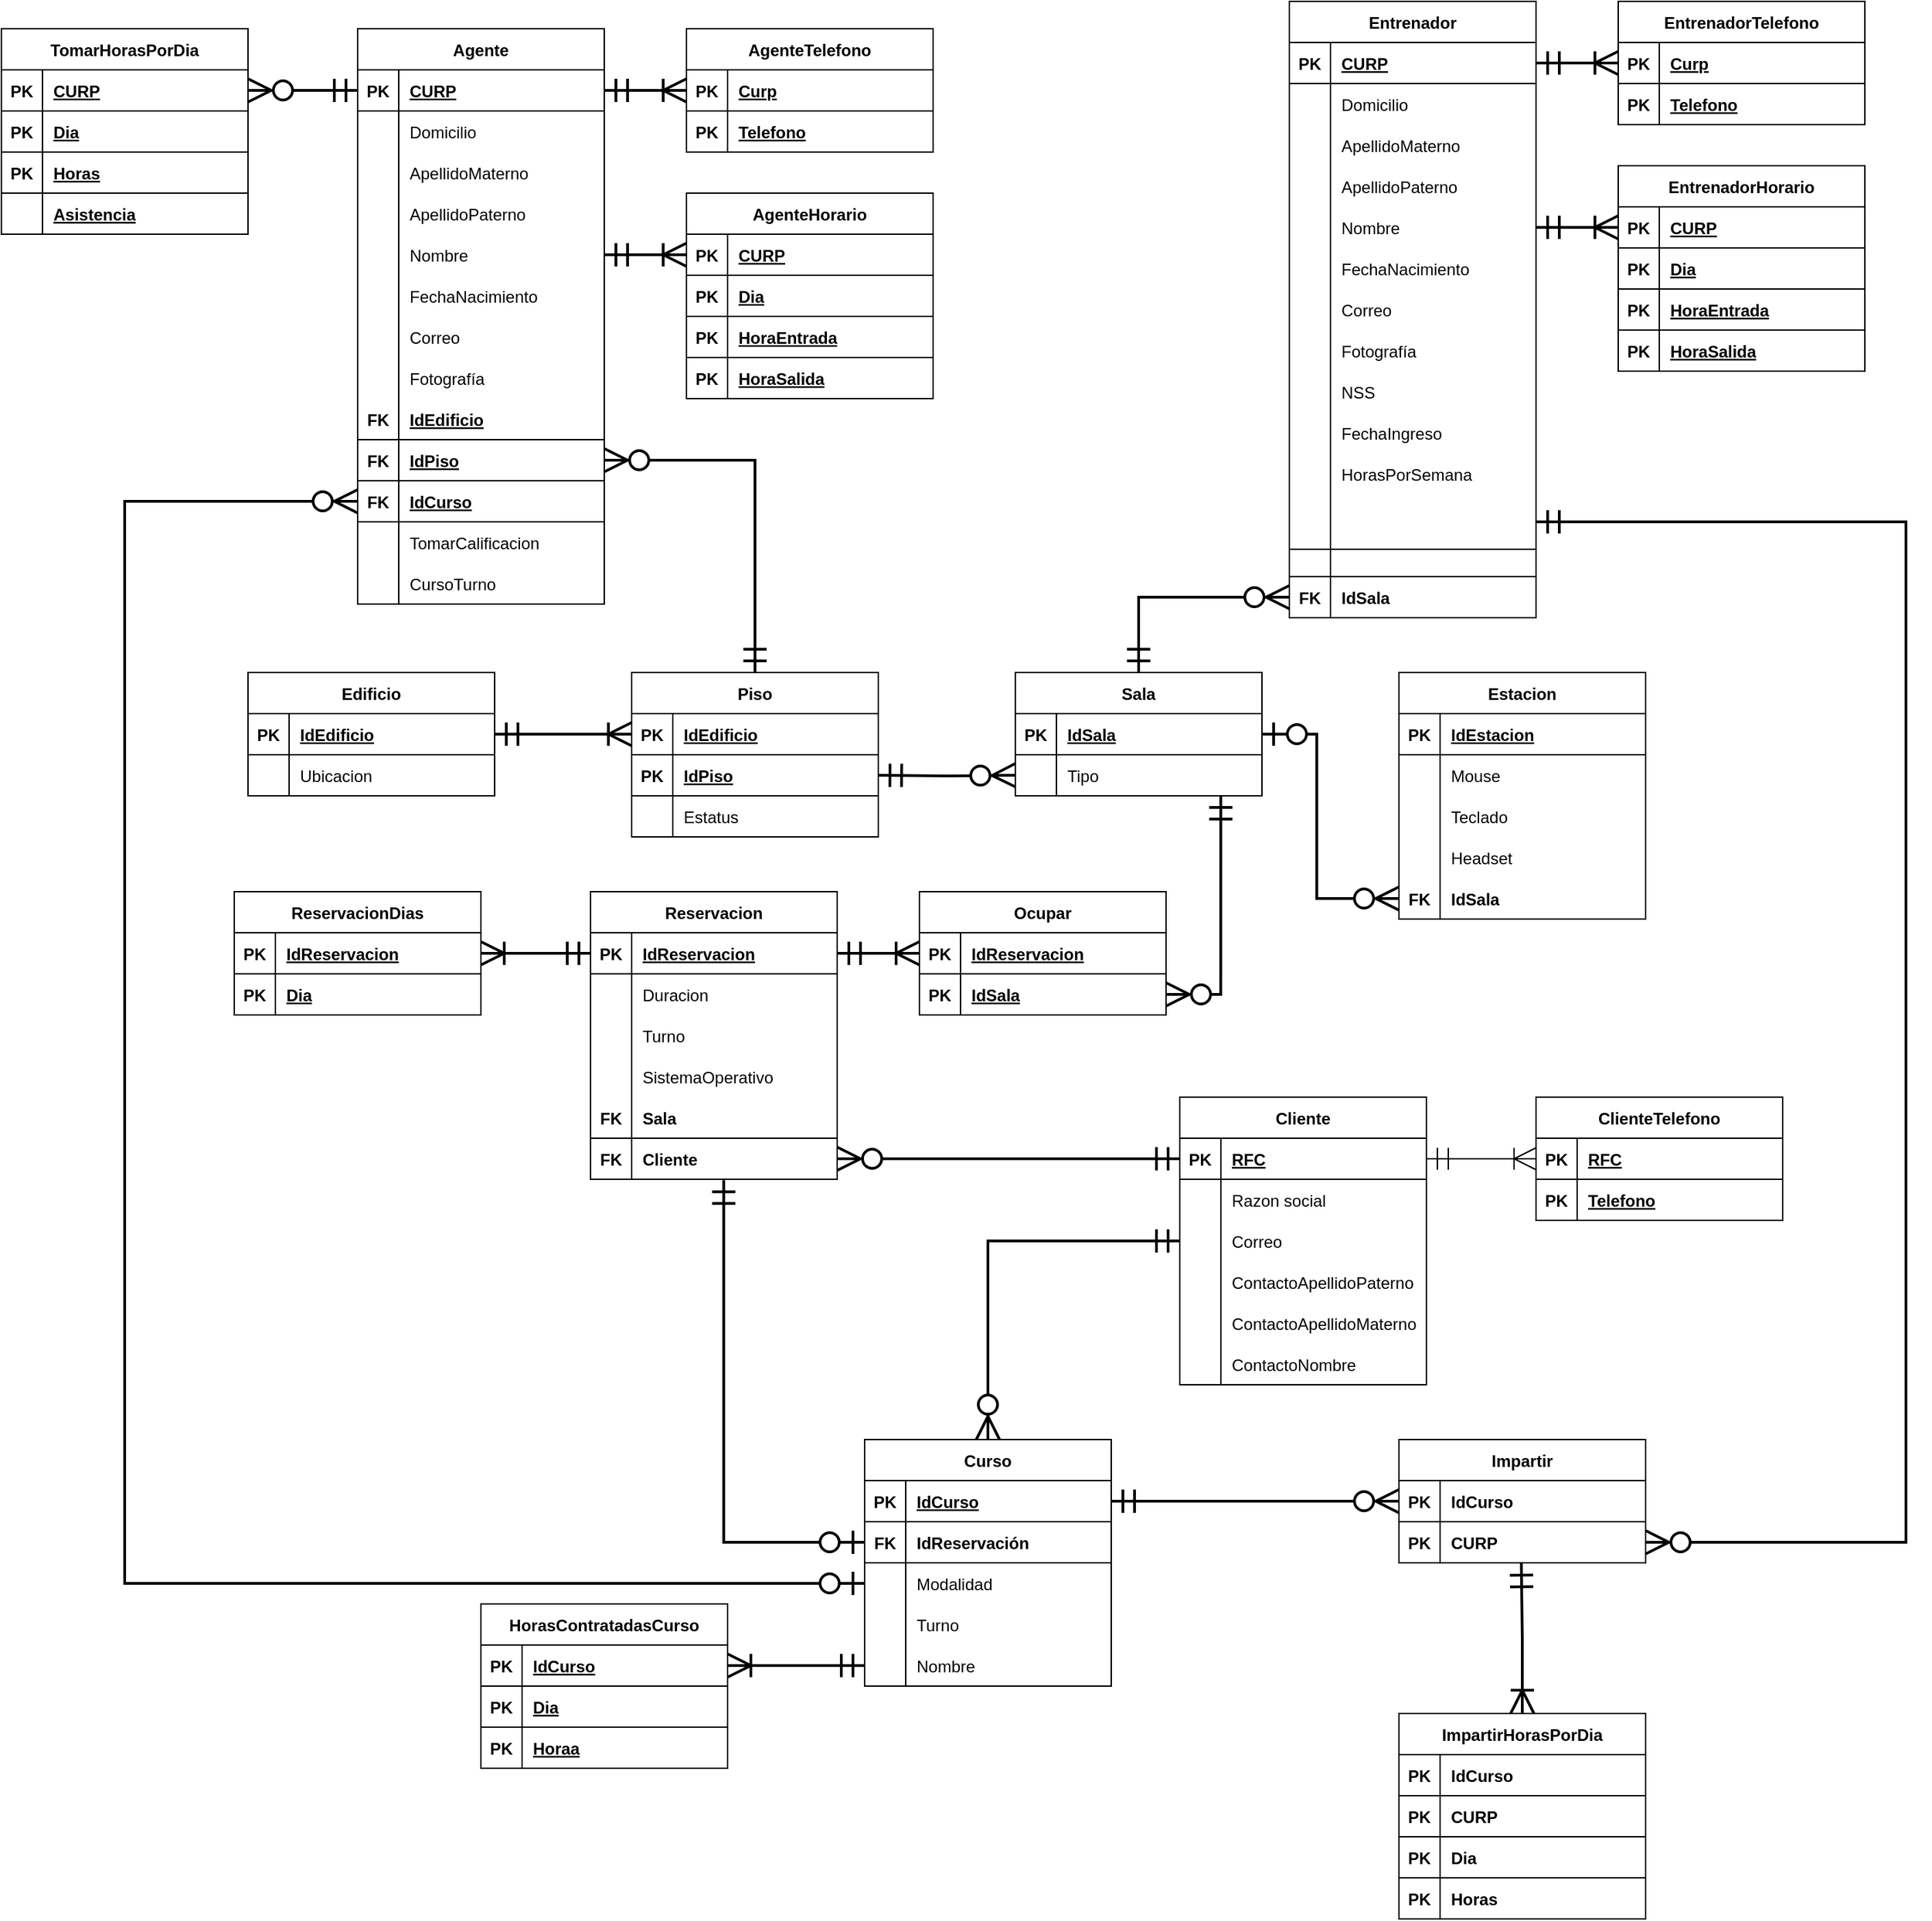 <mxfile version="20.6.0" type="device"><diagram id="LudIR2IhTsLGvbG9blvZ" name="Page-1"><mxGraphModel dx="1929" dy="2131" grid="1" gridSize="10" guides="1" tooltips="1" connect="1" arrows="1" fold="1" page="1" pageScale="1" pageWidth="850" pageHeight="1100" math="0" shadow="0"><root><mxCell id="0"/><mxCell id="1" parent="0"/><mxCell id="GfSpRT_VGNrscmRDwMX7-1" value="Edificio" style="shape=table;startSize=30;container=1;collapsible=1;childLayout=tableLayout;fixedRows=1;rowLines=0;fontStyle=1;align=center;resizeLast=1;" parent="1" vertex="1"><mxGeometry x="280" y="40" width="180" height="90" as="geometry"/></mxCell><mxCell id="GfSpRT_VGNrscmRDwMX7-2" value="" style="shape=tableRow;horizontal=0;startSize=0;swimlaneHead=0;swimlaneBody=0;fillColor=none;collapsible=0;dropTarget=0;points=[[0,0.5],[1,0.5]];portConstraint=eastwest;top=0;left=0;right=0;bottom=1;" parent="GfSpRT_VGNrscmRDwMX7-1" vertex="1"><mxGeometry y="30" width="180" height="30" as="geometry"/></mxCell><mxCell id="GfSpRT_VGNrscmRDwMX7-3" value="PK" style="shape=partialRectangle;connectable=0;fillColor=none;top=0;left=0;bottom=0;right=0;fontStyle=1;overflow=hidden;" parent="GfSpRT_VGNrscmRDwMX7-2" vertex="1"><mxGeometry width="30" height="30" as="geometry"><mxRectangle width="30" height="30" as="alternateBounds"/></mxGeometry></mxCell><mxCell id="GfSpRT_VGNrscmRDwMX7-4" value="IdEdificio" style="shape=partialRectangle;connectable=0;fillColor=none;top=0;left=0;bottom=0;right=0;align=left;spacingLeft=6;fontStyle=5;overflow=hidden;" parent="GfSpRT_VGNrscmRDwMX7-2" vertex="1"><mxGeometry x="30" width="150" height="30" as="geometry"><mxRectangle width="150" height="30" as="alternateBounds"/></mxGeometry></mxCell><mxCell id="GfSpRT_VGNrscmRDwMX7-5" value="" style="shape=tableRow;horizontal=0;startSize=0;swimlaneHead=0;swimlaneBody=0;fillColor=none;collapsible=0;dropTarget=0;points=[[0,0.5],[1,0.5]];portConstraint=eastwest;top=0;left=0;right=0;bottom=0;" parent="GfSpRT_VGNrscmRDwMX7-1" vertex="1"><mxGeometry y="60" width="180" height="30" as="geometry"/></mxCell><mxCell id="GfSpRT_VGNrscmRDwMX7-6" value="" style="shape=partialRectangle;connectable=0;fillColor=none;top=0;left=0;bottom=0;right=0;editable=1;overflow=hidden;" parent="GfSpRT_VGNrscmRDwMX7-5" vertex="1"><mxGeometry width="30" height="30" as="geometry"><mxRectangle width="30" height="30" as="alternateBounds"/></mxGeometry></mxCell><mxCell id="GfSpRT_VGNrscmRDwMX7-7" value="Ubicacion" style="shape=partialRectangle;connectable=0;fillColor=none;top=0;left=0;bottom=0;right=0;align=left;spacingLeft=6;overflow=hidden;" parent="GfSpRT_VGNrscmRDwMX7-5" vertex="1"><mxGeometry x="30" width="150" height="30" as="geometry"><mxRectangle width="150" height="30" as="alternateBounds"/></mxGeometry></mxCell><mxCell id="GfSpRT_VGNrscmRDwMX7-14" value="Piso" style="shape=table;startSize=30;container=1;collapsible=1;childLayout=tableLayout;fixedRows=1;rowLines=0;fontStyle=1;align=center;resizeLast=1;" parent="1" vertex="1"><mxGeometry x="560" y="40" width="180" height="120" as="geometry"/></mxCell><mxCell id="GfSpRT_VGNrscmRDwMX7-15" value="" style="shape=tableRow;horizontal=0;startSize=0;swimlaneHead=0;swimlaneBody=0;fillColor=none;collapsible=0;dropTarget=0;points=[[0,0.5],[1,0.5]];portConstraint=eastwest;top=0;left=0;right=0;bottom=1;" parent="GfSpRT_VGNrscmRDwMX7-14" vertex="1"><mxGeometry y="30" width="180" height="30" as="geometry"/></mxCell><mxCell id="GfSpRT_VGNrscmRDwMX7-16" value="PK" style="shape=partialRectangle;connectable=0;fillColor=none;top=0;left=0;bottom=0;right=0;fontStyle=1;overflow=hidden;" parent="GfSpRT_VGNrscmRDwMX7-15" vertex="1"><mxGeometry width="30" height="30" as="geometry"><mxRectangle width="30" height="30" as="alternateBounds"/></mxGeometry></mxCell><mxCell id="GfSpRT_VGNrscmRDwMX7-17" value="IdEdificio" style="shape=partialRectangle;connectable=0;fillColor=none;top=0;left=0;bottom=0;right=0;align=left;spacingLeft=6;fontStyle=5;overflow=hidden;" parent="GfSpRT_VGNrscmRDwMX7-15" vertex="1"><mxGeometry x="30" width="150" height="30" as="geometry"><mxRectangle width="150" height="30" as="alternateBounds"/></mxGeometry></mxCell><mxCell id="GfSpRT_VGNrscmRDwMX7-21" value="" style="shape=tableRow;horizontal=0;startSize=0;swimlaneHead=0;swimlaneBody=0;fillColor=none;collapsible=0;dropTarget=0;points=[[0,0.5],[1,0.5]];portConstraint=eastwest;top=0;left=0;right=0;bottom=1;" parent="GfSpRT_VGNrscmRDwMX7-14" vertex="1"><mxGeometry y="60" width="180" height="30" as="geometry"/></mxCell><mxCell id="GfSpRT_VGNrscmRDwMX7-22" value="PK" style="shape=partialRectangle;connectable=0;fillColor=none;top=0;left=0;bottom=0;right=0;fontStyle=1;overflow=hidden;" parent="GfSpRT_VGNrscmRDwMX7-21" vertex="1"><mxGeometry width="30" height="30" as="geometry"><mxRectangle width="30" height="30" as="alternateBounds"/></mxGeometry></mxCell><mxCell id="GfSpRT_VGNrscmRDwMX7-23" value="IdPiso" style="shape=partialRectangle;connectable=0;fillColor=none;top=0;left=0;bottom=0;right=0;align=left;spacingLeft=6;fontStyle=5;overflow=hidden;" parent="GfSpRT_VGNrscmRDwMX7-21" vertex="1"><mxGeometry x="30" width="150" height="30" as="geometry"><mxRectangle width="150" height="30" as="alternateBounds"/></mxGeometry></mxCell><mxCell id="GfSpRT_VGNrscmRDwMX7-27" value="" style="shape=tableRow;horizontal=0;startSize=0;swimlaneHead=0;swimlaneBody=0;fillColor=none;collapsible=0;dropTarget=0;points=[[0,0.5],[1,0.5]];portConstraint=eastwest;top=0;left=0;right=0;bottom=0;" parent="GfSpRT_VGNrscmRDwMX7-14" vertex="1"><mxGeometry y="90" width="180" height="30" as="geometry"/></mxCell><mxCell id="GfSpRT_VGNrscmRDwMX7-28" value="" style="shape=partialRectangle;connectable=0;fillColor=none;top=0;left=0;bottom=0;right=0;editable=1;overflow=hidden;" parent="GfSpRT_VGNrscmRDwMX7-27" vertex="1"><mxGeometry width="30" height="30" as="geometry"><mxRectangle width="30" height="30" as="alternateBounds"/></mxGeometry></mxCell><mxCell id="GfSpRT_VGNrscmRDwMX7-29" value="Estatus" style="shape=partialRectangle;connectable=0;fillColor=none;top=0;left=0;bottom=0;right=0;align=left;spacingLeft=6;overflow=hidden;" parent="GfSpRT_VGNrscmRDwMX7-27" vertex="1"><mxGeometry x="30" width="150" height="30" as="geometry"><mxRectangle width="150" height="30" as="alternateBounds"/></mxGeometry></mxCell><mxCell id="GfSpRT_VGNrscmRDwMX7-30" style="edgeStyle=orthogonalEdgeStyle;rounded=0;orthogonalLoop=1;jettySize=auto;html=1;exitX=0;exitY=0.5;exitDx=0;exitDy=0;endArrow=ERmandOne;endFill=0;startArrow=ERoneToMany;startFill=0;endSize=14;startSize=14;strokeWidth=2;" parent="1" source="GfSpRT_VGNrscmRDwMX7-15" target="GfSpRT_VGNrscmRDwMX7-2" edge="1"><mxGeometry relative="1" as="geometry"/></mxCell><mxCell id="GfSpRT_VGNrscmRDwMX7-31" value="Sala" style="shape=table;startSize=30;container=1;collapsible=1;childLayout=tableLayout;fixedRows=1;rowLines=0;fontStyle=1;align=center;resizeLast=1;" parent="1" vertex="1"><mxGeometry x="840" y="40" width="180" height="90" as="geometry"/></mxCell><mxCell id="GfSpRT_VGNrscmRDwMX7-32" value="" style="shape=tableRow;horizontal=0;startSize=0;swimlaneHead=0;swimlaneBody=0;fillColor=none;collapsible=0;dropTarget=0;points=[[0,0.5],[1,0.5]];portConstraint=eastwest;top=0;left=0;right=0;bottom=1;" parent="GfSpRT_VGNrscmRDwMX7-31" vertex="1"><mxGeometry y="30" width="180" height="30" as="geometry"/></mxCell><mxCell id="GfSpRT_VGNrscmRDwMX7-33" value="PK" style="shape=partialRectangle;connectable=0;fillColor=none;top=0;left=0;bottom=0;right=0;fontStyle=1;overflow=hidden;" parent="GfSpRT_VGNrscmRDwMX7-32" vertex="1"><mxGeometry width="30" height="30" as="geometry"><mxRectangle width="30" height="30" as="alternateBounds"/></mxGeometry></mxCell><mxCell id="GfSpRT_VGNrscmRDwMX7-34" value="IdSala" style="shape=partialRectangle;connectable=0;fillColor=none;top=0;left=0;bottom=0;right=0;align=left;spacingLeft=6;fontStyle=5;overflow=hidden;" parent="GfSpRT_VGNrscmRDwMX7-32" vertex="1"><mxGeometry x="30" width="150" height="30" as="geometry"><mxRectangle width="150" height="30" as="alternateBounds"/></mxGeometry></mxCell><mxCell id="GfSpRT_VGNrscmRDwMX7-38" value="" style="shape=tableRow;horizontal=0;startSize=0;swimlaneHead=0;swimlaneBody=0;fillColor=none;collapsible=0;dropTarget=0;points=[[0,0.5],[1,0.5]];portConstraint=eastwest;top=0;left=0;right=0;bottom=0;" parent="GfSpRT_VGNrscmRDwMX7-31" vertex="1"><mxGeometry y="60" width="180" height="30" as="geometry"/></mxCell><mxCell id="GfSpRT_VGNrscmRDwMX7-39" value="" style="shape=partialRectangle;connectable=0;fillColor=none;top=0;left=0;bottom=0;right=0;editable=1;overflow=hidden;" parent="GfSpRT_VGNrscmRDwMX7-38" vertex="1"><mxGeometry width="30" height="30" as="geometry"><mxRectangle width="30" height="30" as="alternateBounds"/></mxGeometry></mxCell><mxCell id="GfSpRT_VGNrscmRDwMX7-40" value="Tipo" style="shape=partialRectangle;connectable=0;fillColor=none;top=0;left=0;bottom=0;right=0;align=left;spacingLeft=6;overflow=hidden;" parent="GfSpRT_VGNrscmRDwMX7-38" vertex="1"><mxGeometry x="30" width="150" height="30" as="geometry"><mxRectangle width="150" height="30" as="alternateBounds"/></mxGeometry></mxCell><mxCell id="GfSpRT_VGNrscmRDwMX7-44" style="edgeStyle=orthogonalEdgeStyle;rounded=0;orthogonalLoop=1;jettySize=auto;html=1;exitX=0;exitY=0.5;exitDx=0;exitDy=0;entryX=1;entryY=0.5;entryDx=0;entryDy=0;startArrow=ERzeroToMany;startFill=0;endArrow=ERmandOne;endFill=0;startSize=14;endSize=14;strokeWidth=2;" parent="1" target="GfSpRT_VGNrscmRDwMX7-21" edge="1"><mxGeometry relative="1" as="geometry"><mxPoint x="840" y="115.0" as="sourcePoint"/></mxGeometry></mxCell><mxCell id="GfSpRT_VGNrscmRDwMX7-46" value="Estacion" style="shape=table;startSize=30;container=1;collapsible=1;childLayout=tableLayout;fixedRows=1;rowLines=0;fontStyle=1;align=center;resizeLast=1;" parent="1" vertex="1"><mxGeometry x="1120" y="40" width="180" height="180" as="geometry"/></mxCell><mxCell id="GfSpRT_VGNrscmRDwMX7-47" value="" style="shape=tableRow;horizontal=0;startSize=0;swimlaneHead=0;swimlaneBody=0;fillColor=none;collapsible=0;dropTarget=0;points=[[0,0.5],[1,0.5]];portConstraint=eastwest;top=0;left=0;right=0;bottom=1;" parent="GfSpRT_VGNrscmRDwMX7-46" vertex="1"><mxGeometry y="30" width="180" height="30" as="geometry"/></mxCell><mxCell id="GfSpRT_VGNrscmRDwMX7-48" value="PK" style="shape=partialRectangle;connectable=0;fillColor=none;top=0;left=0;bottom=0;right=0;fontStyle=1;overflow=hidden;" parent="GfSpRT_VGNrscmRDwMX7-47" vertex="1"><mxGeometry width="30" height="30" as="geometry"><mxRectangle width="30" height="30" as="alternateBounds"/></mxGeometry></mxCell><mxCell id="GfSpRT_VGNrscmRDwMX7-49" value="IdEstacion" style="shape=partialRectangle;connectable=0;fillColor=none;top=0;left=0;bottom=0;right=0;align=left;spacingLeft=6;fontStyle=5;overflow=hidden;" parent="GfSpRT_VGNrscmRDwMX7-47" vertex="1"><mxGeometry x="30" width="150" height="30" as="geometry"><mxRectangle width="150" height="30" as="alternateBounds"/></mxGeometry></mxCell><mxCell id="GfSpRT_VGNrscmRDwMX7-56" value="" style="shape=tableRow;horizontal=0;startSize=0;swimlaneHead=0;swimlaneBody=0;fillColor=none;collapsible=0;dropTarget=0;points=[[0,0.5],[1,0.5]];portConstraint=eastwest;top=0;left=0;right=0;bottom=0;" parent="GfSpRT_VGNrscmRDwMX7-46" vertex="1"><mxGeometry y="60" width="180" height="30" as="geometry"/></mxCell><mxCell id="GfSpRT_VGNrscmRDwMX7-57" value="" style="shape=partialRectangle;connectable=0;fillColor=none;top=0;left=0;bottom=0;right=0;editable=1;overflow=hidden;" parent="GfSpRT_VGNrscmRDwMX7-56" vertex="1"><mxGeometry width="30" height="30" as="geometry"><mxRectangle width="30" height="30" as="alternateBounds"/></mxGeometry></mxCell><mxCell id="GfSpRT_VGNrscmRDwMX7-58" value="Mouse" style="shape=partialRectangle;connectable=0;fillColor=none;top=0;left=0;bottom=0;right=0;align=left;spacingLeft=6;overflow=hidden;" parent="GfSpRT_VGNrscmRDwMX7-56" vertex="1"><mxGeometry x="30" width="150" height="30" as="geometry"><mxRectangle width="150" height="30" as="alternateBounds"/></mxGeometry></mxCell><mxCell id="GfSpRT_VGNrscmRDwMX7-59" value="" style="shape=tableRow;horizontal=0;startSize=0;swimlaneHead=0;swimlaneBody=0;fillColor=none;collapsible=0;dropTarget=0;points=[[0,0.5],[1,0.5]];portConstraint=eastwest;top=0;left=0;right=0;bottom=0;" parent="GfSpRT_VGNrscmRDwMX7-46" vertex="1"><mxGeometry y="90" width="180" height="30" as="geometry"/></mxCell><mxCell id="GfSpRT_VGNrscmRDwMX7-60" value="" style="shape=partialRectangle;connectable=0;fillColor=none;top=0;left=0;bottom=0;right=0;editable=1;overflow=hidden;" parent="GfSpRT_VGNrscmRDwMX7-59" vertex="1"><mxGeometry width="30" height="30" as="geometry"><mxRectangle width="30" height="30" as="alternateBounds"/></mxGeometry></mxCell><mxCell id="GfSpRT_VGNrscmRDwMX7-61" value="Teclado" style="shape=partialRectangle;connectable=0;fillColor=none;top=0;left=0;bottom=0;right=0;align=left;spacingLeft=6;overflow=hidden;" parent="GfSpRT_VGNrscmRDwMX7-59" vertex="1"><mxGeometry x="30" width="150" height="30" as="geometry"><mxRectangle width="150" height="30" as="alternateBounds"/></mxGeometry></mxCell><mxCell id="GfSpRT_VGNrscmRDwMX7-62" value="" style="shape=tableRow;horizontal=0;startSize=0;swimlaneHead=0;swimlaneBody=0;fillColor=none;collapsible=0;dropTarget=0;points=[[0,0.5],[1,0.5]];portConstraint=eastwest;top=0;left=0;right=0;bottom=0;" parent="GfSpRT_VGNrscmRDwMX7-46" vertex="1"><mxGeometry y="120" width="180" height="30" as="geometry"/></mxCell><mxCell id="GfSpRT_VGNrscmRDwMX7-63" value="" style="shape=partialRectangle;connectable=0;fillColor=none;top=0;left=0;bottom=0;right=0;editable=1;overflow=hidden;" parent="GfSpRT_VGNrscmRDwMX7-62" vertex="1"><mxGeometry width="30" height="30" as="geometry"><mxRectangle width="30" height="30" as="alternateBounds"/></mxGeometry></mxCell><mxCell id="GfSpRT_VGNrscmRDwMX7-64" value="Headset" style="shape=partialRectangle;connectable=0;fillColor=none;top=0;left=0;bottom=0;right=0;align=left;spacingLeft=6;overflow=hidden;" parent="GfSpRT_VGNrscmRDwMX7-62" vertex="1"><mxGeometry x="30" width="150" height="30" as="geometry"><mxRectangle width="150" height="30" as="alternateBounds"/></mxGeometry></mxCell><mxCell id="GfSpRT_VGNrscmRDwMX7-65" value="" style="shape=tableRow;horizontal=0;startSize=0;swimlaneHead=0;swimlaneBody=0;fillColor=none;collapsible=0;dropTarget=0;points=[[0,0.5],[1,0.5]];portConstraint=eastwest;top=0;left=0;right=0;bottom=1;" parent="GfSpRT_VGNrscmRDwMX7-46" vertex="1"><mxGeometry y="150" width="180" height="30" as="geometry"/></mxCell><mxCell id="GfSpRT_VGNrscmRDwMX7-66" value="FK" style="shape=partialRectangle;connectable=0;fillColor=none;top=0;left=0;bottom=0;right=0;fontStyle=1;overflow=hidden;" parent="GfSpRT_VGNrscmRDwMX7-65" vertex="1"><mxGeometry width="30" height="30" as="geometry"><mxRectangle width="30" height="30" as="alternateBounds"/></mxGeometry></mxCell><mxCell id="GfSpRT_VGNrscmRDwMX7-67" value="IdSala" style="shape=partialRectangle;connectable=0;fillColor=none;top=0;left=0;bottom=0;right=0;align=left;spacingLeft=6;fontStyle=1;overflow=hidden;" parent="GfSpRT_VGNrscmRDwMX7-65" vertex="1"><mxGeometry x="30" width="150" height="30" as="geometry"><mxRectangle width="150" height="30" as="alternateBounds"/></mxGeometry></mxCell><mxCell id="GfSpRT_VGNrscmRDwMX7-68" style="edgeStyle=orthogonalEdgeStyle;rounded=0;orthogonalLoop=1;jettySize=auto;html=1;exitX=0;exitY=0.5;exitDx=0;exitDy=0;startArrow=ERzeroToMany;startFill=0;endArrow=ERzeroToOne;endFill=0;startSize=14;endSize=14;entryX=1;entryY=0.5;entryDx=0;entryDy=0;strokeWidth=2;" parent="1" source="GfSpRT_VGNrscmRDwMX7-65" target="GfSpRT_VGNrscmRDwMX7-32" edge="1"><mxGeometry relative="1" as="geometry"><mxPoint x="1030" y="120" as="targetPoint"/><Array as="points"><mxPoint x="1060" y="205"/><mxPoint x="1060" y="85"/></Array></mxGeometry></mxCell><mxCell id="GfSpRT_VGNrscmRDwMX7-84" value="Cliente" style="shape=table;startSize=30;container=1;collapsible=1;childLayout=tableLayout;fixedRows=1;rowLines=0;fontStyle=1;align=center;resizeLast=1;" parent="1" vertex="1"><mxGeometry x="960" y="350" width="180" height="210" as="geometry"/></mxCell><mxCell id="GfSpRT_VGNrscmRDwMX7-85" value="" style="shape=tableRow;horizontal=0;startSize=0;swimlaneHead=0;swimlaneBody=0;fillColor=none;collapsible=0;dropTarget=0;points=[[0,0.5],[1,0.5]];portConstraint=eastwest;top=0;left=0;right=0;bottom=1;" parent="GfSpRT_VGNrscmRDwMX7-84" vertex="1"><mxGeometry y="30" width="180" height="30" as="geometry"/></mxCell><mxCell id="GfSpRT_VGNrscmRDwMX7-86" value="PK" style="shape=partialRectangle;connectable=0;fillColor=none;top=0;left=0;bottom=0;right=0;fontStyle=1;overflow=hidden;" parent="GfSpRT_VGNrscmRDwMX7-85" vertex="1"><mxGeometry width="30" height="30" as="geometry"><mxRectangle width="30" height="30" as="alternateBounds"/></mxGeometry></mxCell><mxCell id="GfSpRT_VGNrscmRDwMX7-87" value="RFC" style="shape=partialRectangle;connectable=0;fillColor=none;top=0;left=0;bottom=0;right=0;align=left;spacingLeft=6;fontStyle=5;overflow=hidden;" parent="GfSpRT_VGNrscmRDwMX7-85" vertex="1"><mxGeometry x="30" width="150" height="30" as="geometry"><mxRectangle width="150" height="30" as="alternateBounds"/></mxGeometry></mxCell><mxCell id="GfSpRT_VGNrscmRDwMX7-88" value="" style="shape=tableRow;horizontal=0;startSize=0;swimlaneHead=0;swimlaneBody=0;fillColor=none;collapsible=0;dropTarget=0;points=[[0,0.5],[1,0.5]];portConstraint=eastwest;top=0;left=0;right=0;bottom=0;" parent="GfSpRT_VGNrscmRDwMX7-84" vertex="1"><mxGeometry y="60" width="180" height="30" as="geometry"/></mxCell><mxCell id="GfSpRT_VGNrscmRDwMX7-89" value="" style="shape=partialRectangle;connectable=0;fillColor=none;top=0;left=0;bottom=0;right=0;editable=1;overflow=hidden;" parent="GfSpRT_VGNrscmRDwMX7-88" vertex="1"><mxGeometry width="30" height="30" as="geometry"><mxRectangle width="30" height="30" as="alternateBounds"/></mxGeometry></mxCell><mxCell id="GfSpRT_VGNrscmRDwMX7-90" value="Razon social" style="shape=partialRectangle;connectable=0;fillColor=none;top=0;left=0;bottom=0;right=0;align=left;spacingLeft=6;overflow=hidden;" parent="GfSpRT_VGNrscmRDwMX7-88" vertex="1"><mxGeometry x="30" width="150" height="30" as="geometry"><mxRectangle width="150" height="30" as="alternateBounds"/></mxGeometry></mxCell><mxCell id="GfSpRT_VGNrscmRDwMX7-91" value="" style="shape=tableRow;horizontal=0;startSize=0;swimlaneHead=0;swimlaneBody=0;fillColor=none;collapsible=0;dropTarget=0;points=[[0,0.5],[1,0.5]];portConstraint=eastwest;top=0;left=0;right=0;bottom=0;" parent="GfSpRT_VGNrscmRDwMX7-84" vertex="1"><mxGeometry y="90" width="180" height="30" as="geometry"/></mxCell><mxCell id="GfSpRT_VGNrscmRDwMX7-92" value="" style="shape=partialRectangle;connectable=0;fillColor=none;top=0;left=0;bottom=0;right=0;editable=1;overflow=hidden;" parent="GfSpRT_VGNrscmRDwMX7-91" vertex="1"><mxGeometry width="30" height="30" as="geometry"><mxRectangle width="30" height="30" as="alternateBounds"/></mxGeometry></mxCell><mxCell id="GfSpRT_VGNrscmRDwMX7-93" value="Correo" style="shape=partialRectangle;connectable=0;fillColor=none;top=0;left=0;bottom=0;right=0;align=left;spacingLeft=6;overflow=hidden;" parent="GfSpRT_VGNrscmRDwMX7-91" vertex="1"><mxGeometry x="30" width="150" height="30" as="geometry"><mxRectangle width="150" height="30" as="alternateBounds"/></mxGeometry></mxCell><mxCell id="GfSpRT_VGNrscmRDwMX7-94" value="" style="shape=tableRow;horizontal=0;startSize=0;swimlaneHead=0;swimlaneBody=0;fillColor=none;collapsible=0;dropTarget=0;points=[[0,0.5],[1,0.5]];portConstraint=eastwest;top=0;left=0;right=0;bottom=0;" parent="GfSpRT_VGNrscmRDwMX7-84" vertex="1"><mxGeometry y="120" width="180" height="30" as="geometry"/></mxCell><mxCell id="GfSpRT_VGNrscmRDwMX7-95" value="" style="shape=partialRectangle;connectable=0;fillColor=none;top=0;left=0;bottom=0;right=0;editable=1;overflow=hidden;" parent="GfSpRT_VGNrscmRDwMX7-94" vertex="1"><mxGeometry width="30" height="30" as="geometry"><mxRectangle width="30" height="30" as="alternateBounds"/></mxGeometry></mxCell><mxCell id="GfSpRT_VGNrscmRDwMX7-96" value="ContactoApellidoPaterno" style="shape=partialRectangle;connectable=0;fillColor=none;top=0;left=0;bottom=0;right=0;align=left;spacingLeft=6;overflow=hidden;" parent="GfSpRT_VGNrscmRDwMX7-94" vertex="1"><mxGeometry x="30" width="150" height="30" as="geometry"><mxRectangle width="150" height="30" as="alternateBounds"/></mxGeometry></mxCell><mxCell id="GfSpRT_VGNrscmRDwMX7-100" value="" style="shape=tableRow;horizontal=0;startSize=0;swimlaneHead=0;swimlaneBody=0;fillColor=none;collapsible=0;dropTarget=0;points=[[0,0.5],[1,0.5]];portConstraint=eastwest;top=0;left=0;right=0;bottom=0;" parent="GfSpRT_VGNrscmRDwMX7-84" vertex="1"><mxGeometry y="150" width="180" height="30" as="geometry"/></mxCell><mxCell id="GfSpRT_VGNrscmRDwMX7-101" value="" style="shape=partialRectangle;connectable=0;fillColor=none;top=0;left=0;bottom=0;right=0;editable=1;overflow=hidden;" parent="GfSpRT_VGNrscmRDwMX7-100" vertex="1"><mxGeometry width="30" height="30" as="geometry"><mxRectangle width="30" height="30" as="alternateBounds"/></mxGeometry></mxCell><mxCell id="GfSpRT_VGNrscmRDwMX7-102" value="ContactoApellidoMaterno" style="shape=partialRectangle;connectable=0;fillColor=none;top=0;left=0;bottom=0;right=0;align=left;spacingLeft=6;overflow=hidden;" parent="GfSpRT_VGNrscmRDwMX7-100" vertex="1"><mxGeometry x="30" width="150" height="30" as="geometry"><mxRectangle width="150" height="30" as="alternateBounds"/></mxGeometry></mxCell><mxCell id="GfSpRT_VGNrscmRDwMX7-103" value="" style="shape=tableRow;horizontal=0;startSize=0;swimlaneHead=0;swimlaneBody=0;fillColor=none;collapsible=0;dropTarget=0;points=[[0,0.5],[1,0.5]];portConstraint=eastwest;top=0;left=0;right=0;bottom=0;" parent="GfSpRT_VGNrscmRDwMX7-84" vertex="1"><mxGeometry y="180" width="180" height="30" as="geometry"/></mxCell><mxCell id="GfSpRT_VGNrscmRDwMX7-104" value="" style="shape=partialRectangle;connectable=0;fillColor=none;top=0;left=0;bottom=0;right=0;editable=1;overflow=hidden;" parent="GfSpRT_VGNrscmRDwMX7-103" vertex="1"><mxGeometry width="30" height="30" as="geometry"><mxRectangle width="30" height="30" as="alternateBounds"/></mxGeometry></mxCell><mxCell id="GfSpRT_VGNrscmRDwMX7-105" value="ContactoNombre" style="shape=partialRectangle;connectable=0;fillColor=none;top=0;left=0;bottom=0;right=0;align=left;spacingLeft=6;overflow=hidden;" parent="GfSpRT_VGNrscmRDwMX7-103" vertex="1"><mxGeometry x="30" width="150" height="30" as="geometry"><mxRectangle width="150" height="30" as="alternateBounds"/></mxGeometry></mxCell><mxCell id="GfSpRT_VGNrscmRDwMX7-106" value="ClienteTelefono" style="shape=table;startSize=30;container=1;collapsible=1;childLayout=tableLayout;fixedRows=1;rowLines=0;fontStyle=1;align=center;resizeLast=1;" parent="1" vertex="1"><mxGeometry x="1220" y="350" width="180" height="90" as="geometry"/></mxCell><mxCell id="GfSpRT_VGNrscmRDwMX7-107" value="" style="shape=tableRow;horizontal=0;startSize=0;swimlaneHead=0;swimlaneBody=0;fillColor=none;collapsible=0;dropTarget=0;points=[[0,0.5],[1,0.5]];portConstraint=eastwest;top=0;left=0;right=0;bottom=1;" parent="GfSpRT_VGNrscmRDwMX7-106" vertex="1"><mxGeometry y="30" width="180" height="30" as="geometry"/></mxCell><mxCell id="GfSpRT_VGNrscmRDwMX7-108" value="PK" style="shape=partialRectangle;connectable=0;fillColor=none;top=0;left=0;bottom=0;right=0;fontStyle=1;overflow=hidden;" parent="GfSpRT_VGNrscmRDwMX7-107" vertex="1"><mxGeometry width="30" height="30" as="geometry"><mxRectangle width="30" height="30" as="alternateBounds"/></mxGeometry></mxCell><mxCell id="GfSpRT_VGNrscmRDwMX7-109" value="RFC" style="shape=partialRectangle;connectable=0;fillColor=none;top=0;left=0;bottom=0;right=0;align=left;spacingLeft=6;fontStyle=5;overflow=hidden;" parent="GfSpRT_VGNrscmRDwMX7-107" vertex="1"><mxGeometry x="30" width="150" height="30" as="geometry"><mxRectangle width="150" height="30" as="alternateBounds"/></mxGeometry></mxCell><mxCell id="GfSpRT_VGNrscmRDwMX7-125" value="" style="shape=tableRow;horizontal=0;startSize=0;swimlaneHead=0;swimlaneBody=0;fillColor=none;collapsible=0;dropTarget=0;points=[[0,0.5],[1,0.5]];portConstraint=eastwest;top=0;left=0;right=0;bottom=1;" parent="GfSpRT_VGNrscmRDwMX7-106" vertex="1"><mxGeometry y="60" width="180" height="30" as="geometry"/></mxCell><mxCell id="GfSpRT_VGNrscmRDwMX7-126" value="PK" style="shape=partialRectangle;connectable=0;fillColor=none;top=0;left=0;bottom=0;right=0;fontStyle=1;overflow=hidden;" parent="GfSpRT_VGNrscmRDwMX7-125" vertex="1"><mxGeometry width="30" height="30" as="geometry"><mxRectangle width="30" height="30" as="alternateBounds"/></mxGeometry></mxCell><mxCell id="GfSpRT_VGNrscmRDwMX7-127" value="Telefono" style="shape=partialRectangle;connectable=0;fillColor=none;top=0;left=0;bottom=0;right=0;align=left;spacingLeft=6;fontStyle=5;overflow=hidden;" parent="GfSpRT_VGNrscmRDwMX7-125" vertex="1"><mxGeometry x="30" width="150" height="30" as="geometry"><mxRectangle width="150" height="30" as="alternateBounds"/></mxGeometry></mxCell><mxCell id="GfSpRT_VGNrscmRDwMX7-128" style="edgeStyle=orthogonalEdgeStyle;rounded=0;orthogonalLoop=1;jettySize=auto;html=1;exitX=0;exitY=0.5;exitDx=0;exitDy=0;startArrow=ERoneToMany;startFill=0;endArrow=ERmandOne;endFill=0;startSize=14;endSize=14;" parent="1" source="GfSpRT_VGNrscmRDwMX7-107" target="GfSpRT_VGNrscmRDwMX7-85" edge="1"><mxGeometry relative="1" as="geometry"/></mxCell><mxCell id="GfSpRT_VGNrscmRDwMX7-129" value="Curso" style="shape=table;startSize=30;container=1;collapsible=1;childLayout=tableLayout;fixedRows=1;rowLines=0;fontStyle=1;align=center;resizeLast=1;" parent="1" vertex="1"><mxGeometry x="730" y="600" width="180" height="180" as="geometry"/></mxCell><mxCell id="GfSpRT_VGNrscmRDwMX7-130" value="" style="shape=tableRow;horizontal=0;startSize=0;swimlaneHead=0;swimlaneBody=0;fillColor=none;collapsible=0;dropTarget=0;points=[[0,0.5],[1,0.5]];portConstraint=eastwest;top=0;left=0;right=0;bottom=1;" parent="GfSpRT_VGNrscmRDwMX7-129" vertex="1"><mxGeometry y="30" width="180" height="30" as="geometry"/></mxCell><mxCell id="GfSpRT_VGNrscmRDwMX7-131" value="PK" style="shape=partialRectangle;connectable=0;fillColor=none;top=0;left=0;bottom=0;right=0;fontStyle=1;overflow=hidden;" parent="GfSpRT_VGNrscmRDwMX7-130" vertex="1"><mxGeometry width="30" height="30" as="geometry"><mxRectangle width="30" height="30" as="alternateBounds"/></mxGeometry></mxCell><mxCell id="GfSpRT_VGNrscmRDwMX7-132" value="IdCurso" style="shape=partialRectangle;connectable=0;fillColor=none;top=0;left=0;bottom=0;right=0;align=left;spacingLeft=6;fontStyle=5;overflow=hidden;" parent="GfSpRT_VGNrscmRDwMX7-130" vertex="1"><mxGeometry x="30" width="150" height="30" as="geometry"><mxRectangle width="150" height="30" as="alternateBounds"/></mxGeometry></mxCell><mxCell id="PQbqWF8-Rycp2487MPfV-37" value="" style="shape=tableRow;horizontal=0;startSize=0;swimlaneHead=0;swimlaneBody=0;fillColor=none;collapsible=0;dropTarget=0;points=[[0,0.5],[1,0.5]];portConstraint=eastwest;top=0;left=0;right=0;bottom=1;" vertex="1" parent="GfSpRT_VGNrscmRDwMX7-129"><mxGeometry y="60" width="180" height="30" as="geometry"/></mxCell><mxCell id="PQbqWF8-Rycp2487MPfV-38" value="FK" style="shape=partialRectangle;connectable=0;fillColor=none;top=0;left=0;bottom=0;right=0;fontStyle=1;overflow=hidden;" vertex="1" parent="PQbqWF8-Rycp2487MPfV-37"><mxGeometry width="30" height="30" as="geometry"><mxRectangle width="30" height="30" as="alternateBounds"/></mxGeometry></mxCell><mxCell id="PQbqWF8-Rycp2487MPfV-39" value="IdReservación" style="shape=partialRectangle;connectable=0;fillColor=none;top=0;left=0;bottom=0;right=0;align=left;spacingLeft=6;fontStyle=1;overflow=hidden;" vertex="1" parent="PQbqWF8-Rycp2487MPfV-37"><mxGeometry x="30" width="150" height="30" as="geometry"><mxRectangle width="150" height="30" as="alternateBounds"/></mxGeometry></mxCell><mxCell id="GfSpRT_VGNrscmRDwMX7-133" value="" style="shape=tableRow;horizontal=0;startSize=0;swimlaneHead=0;swimlaneBody=0;fillColor=none;collapsible=0;dropTarget=0;points=[[0,0.5],[1,0.5]];portConstraint=eastwest;top=0;left=0;right=0;bottom=0;" parent="GfSpRT_VGNrscmRDwMX7-129" vertex="1"><mxGeometry y="90" width="180" height="30" as="geometry"/></mxCell><mxCell id="GfSpRT_VGNrscmRDwMX7-134" value="" style="shape=partialRectangle;connectable=0;fillColor=none;top=0;left=0;bottom=0;right=0;editable=1;overflow=hidden;" parent="GfSpRT_VGNrscmRDwMX7-133" vertex="1"><mxGeometry width="30" height="30" as="geometry"><mxRectangle width="30" height="30" as="alternateBounds"/></mxGeometry></mxCell><mxCell id="GfSpRT_VGNrscmRDwMX7-135" value="Modalidad" style="shape=partialRectangle;connectable=0;fillColor=none;top=0;left=0;bottom=0;right=0;align=left;spacingLeft=6;overflow=hidden;" parent="GfSpRT_VGNrscmRDwMX7-133" vertex="1"><mxGeometry x="30" width="150" height="30" as="geometry"><mxRectangle width="150" height="30" as="alternateBounds"/></mxGeometry></mxCell><mxCell id="GfSpRT_VGNrscmRDwMX7-136" value="" style="shape=tableRow;horizontal=0;startSize=0;swimlaneHead=0;swimlaneBody=0;fillColor=none;collapsible=0;dropTarget=0;points=[[0,0.5],[1,0.5]];portConstraint=eastwest;top=0;left=0;right=0;bottom=0;" parent="GfSpRT_VGNrscmRDwMX7-129" vertex="1"><mxGeometry y="120" width="180" height="30" as="geometry"/></mxCell><mxCell id="GfSpRT_VGNrscmRDwMX7-137" value="" style="shape=partialRectangle;connectable=0;fillColor=none;top=0;left=0;bottom=0;right=0;editable=1;overflow=hidden;" parent="GfSpRT_VGNrscmRDwMX7-136" vertex="1"><mxGeometry width="30" height="30" as="geometry"><mxRectangle width="30" height="30" as="alternateBounds"/></mxGeometry></mxCell><mxCell id="GfSpRT_VGNrscmRDwMX7-138" value="Turno" style="shape=partialRectangle;connectable=0;fillColor=none;top=0;left=0;bottom=0;right=0;align=left;spacingLeft=6;overflow=hidden;" parent="GfSpRT_VGNrscmRDwMX7-136" vertex="1"><mxGeometry x="30" width="150" height="30" as="geometry"><mxRectangle width="150" height="30" as="alternateBounds"/></mxGeometry></mxCell><mxCell id="GfSpRT_VGNrscmRDwMX7-139" value="" style="shape=tableRow;horizontal=0;startSize=0;swimlaneHead=0;swimlaneBody=0;fillColor=none;collapsible=0;dropTarget=0;points=[[0,0.5],[1,0.5]];portConstraint=eastwest;top=0;left=0;right=0;bottom=0;" parent="GfSpRT_VGNrscmRDwMX7-129" vertex="1"><mxGeometry y="150" width="180" height="30" as="geometry"/></mxCell><mxCell id="GfSpRT_VGNrscmRDwMX7-140" value="" style="shape=partialRectangle;connectable=0;fillColor=none;top=0;left=0;bottom=0;right=0;editable=1;overflow=hidden;" parent="GfSpRT_VGNrscmRDwMX7-139" vertex="1"><mxGeometry width="30" height="30" as="geometry"><mxRectangle width="30" height="30" as="alternateBounds"/></mxGeometry></mxCell><mxCell id="GfSpRT_VGNrscmRDwMX7-141" value="Nombre" style="shape=partialRectangle;connectable=0;fillColor=none;top=0;left=0;bottom=0;right=0;align=left;spacingLeft=6;overflow=hidden;" parent="GfSpRT_VGNrscmRDwMX7-139" vertex="1"><mxGeometry x="30" width="150" height="30" as="geometry"><mxRectangle width="150" height="30" as="alternateBounds"/></mxGeometry></mxCell><mxCell id="GfSpRT_VGNrscmRDwMX7-148" value="Agente" style="shape=table;startSize=30;container=1;collapsible=1;childLayout=tableLayout;fixedRows=1;rowLines=0;fontStyle=1;align=center;resizeLast=1;" parent="1" vertex="1"><mxGeometry x="360" y="-430" width="180" height="420" as="geometry"/></mxCell><mxCell id="GfSpRT_VGNrscmRDwMX7-149" value="" style="shape=tableRow;horizontal=0;startSize=0;swimlaneHead=0;swimlaneBody=0;fillColor=none;collapsible=0;dropTarget=0;points=[[0,0.5],[1,0.5]];portConstraint=eastwest;top=0;left=0;right=0;bottom=1;" parent="GfSpRT_VGNrscmRDwMX7-148" vertex="1"><mxGeometry y="30" width="180" height="30" as="geometry"/></mxCell><mxCell id="GfSpRT_VGNrscmRDwMX7-150" value="PK" style="shape=partialRectangle;connectable=0;fillColor=none;top=0;left=0;bottom=0;right=0;fontStyle=1;overflow=hidden;" parent="GfSpRT_VGNrscmRDwMX7-149" vertex="1"><mxGeometry width="30" height="30" as="geometry"><mxRectangle width="30" height="30" as="alternateBounds"/></mxGeometry></mxCell><mxCell id="GfSpRT_VGNrscmRDwMX7-151" value="CURP" style="shape=partialRectangle;connectable=0;fillColor=none;top=0;left=0;bottom=0;right=0;align=left;spacingLeft=6;fontStyle=5;overflow=hidden;" parent="GfSpRT_VGNrscmRDwMX7-149" vertex="1"><mxGeometry x="30" width="150" height="30" as="geometry"><mxRectangle width="150" height="30" as="alternateBounds"/></mxGeometry></mxCell><mxCell id="GfSpRT_VGNrscmRDwMX7-152" value="" style="shape=tableRow;horizontal=0;startSize=0;swimlaneHead=0;swimlaneBody=0;fillColor=none;collapsible=0;dropTarget=0;points=[[0,0.5],[1,0.5]];portConstraint=eastwest;top=0;left=0;right=0;bottom=0;" parent="GfSpRT_VGNrscmRDwMX7-148" vertex="1"><mxGeometry y="60" width="180" height="30" as="geometry"/></mxCell><mxCell id="GfSpRT_VGNrscmRDwMX7-153" value="" style="shape=partialRectangle;connectable=0;fillColor=none;top=0;left=0;bottom=0;right=0;editable=1;overflow=hidden;" parent="GfSpRT_VGNrscmRDwMX7-152" vertex="1"><mxGeometry width="30" height="30" as="geometry"><mxRectangle width="30" height="30" as="alternateBounds"/></mxGeometry></mxCell><mxCell id="GfSpRT_VGNrscmRDwMX7-154" value="Domicilio" style="shape=partialRectangle;connectable=0;fillColor=none;top=0;left=0;bottom=0;right=0;align=left;spacingLeft=6;overflow=hidden;" parent="GfSpRT_VGNrscmRDwMX7-152" vertex="1"><mxGeometry x="30" width="150" height="30" as="geometry"><mxRectangle width="150" height="30" as="alternateBounds"/></mxGeometry></mxCell><mxCell id="GfSpRT_VGNrscmRDwMX7-155" value="" style="shape=tableRow;horizontal=0;startSize=0;swimlaneHead=0;swimlaneBody=0;fillColor=none;collapsible=0;dropTarget=0;points=[[0,0.5],[1,0.5]];portConstraint=eastwest;top=0;left=0;right=0;bottom=0;" parent="GfSpRT_VGNrscmRDwMX7-148" vertex="1"><mxGeometry y="90" width="180" height="30" as="geometry"/></mxCell><mxCell id="GfSpRT_VGNrscmRDwMX7-156" value="" style="shape=partialRectangle;connectable=0;fillColor=none;top=0;left=0;bottom=0;right=0;editable=1;overflow=hidden;" parent="GfSpRT_VGNrscmRDwMX7-155" vertex="1"><mxGeometry width="30" height="30" as="geometry"><mxRectangle width="30" height="30" as="alternateBounds"/></mxGeometry></mxCell><mxCell id="GfSpRT_VGNrscmRDwMX7-157" value="ApellidoMaterno" style="shape=partialRectangle;connectable=0;fillColor=none;top=0;left=0;bottom=0;right=0;align=left;spacingLeft=6;overflow=hidden;" parent="GfSpRT_VGNrscmRDwMX7-155" vertex="1"><mxGeometry x="30" width="150" height="30" as="geometry"><mxRectangle width="150" height="30" as="alternateBounds"/></mxGeometry></mxCell><mxCell id="GfSpRT_VGNrscmRDwMX7-158" value="" style="shape=tableRow;horizontal=0;startSize=0;swimlaneHead=0;swimlaneBody=0;fillColor=none;collapsible=0;dropTarget=0;points=[[0,0.5],[1,0.5]];portConstraint=eastwest;top=0;left=0;right=0;bottom=0;" parent="GfSpRT_VGNrscmRDwMX7-148" vertex="1"><mxGeometry y="120" width="180" height="30" as="geometry"/></mxCell><mxCell id="GfSpRT_VGNrscmRDwMX7-159" value="" style="shape=partialRectangle;connectable=0;fillColor=none;top=0;left=0;bottom=0;right=0;editable=1;overflow=hidden;" parent="GfSpRT_VGNrscmRDwMX7-158" vertex="1"><mxGeometry width="30" height="30" as="geometry"><mxRectangle width="30" height="30" as="alternateBounds"/></mxGeometry></mxCell><mxCell id="GfSpRT_VGNrscmRDwMX7-160" value="ApellidoPaterno" style="shape=partialRectangle;connectable=0;fillColor=none;top=0;left=0;bottom=0;right=0;align=left;spacingLeft=6;overflow=hidden;" parent="GfSpRT_VGNrscmRDwMX7-158" vertex="1"><mxGeometry x="30" width="150" height="30" as="geometry"><mxRectangle width="150" height="30" as="alternateBounds"/></mxGeometry></mxCell><mxCell id="GfSpRT_VGNrscmRDwMX7-161" value="" style="shape=tableRow;horizontal=0;startSize=0;swimlaneHead=0;swimlaneBody=0;fillColor=none;collapsible=0;dropTarget=0;points=[[0,0.5],[1,0.5]];portConstraint=eastwest;top=0;left=0;right=0;bottom=0;" parent="GfSpRT_VGNrscmRDwMX7-148" vertex="1"><mxGeometry y="150" width="180" height="30" as="geometry"/></mxCell><mxCell id="GfSpRT_VGNrscmRDwMX7-162" value="" style="shape=partialRectangle;connectable=0;fillColor=none;top=0;left=0;bottom=0;right=0;editable=1;overflow=hidden;" parent="GfSpRT_VGNrscmRDwMX7-161" vertex="1"><mxGeometry width="30" height="30" as="geometry"><mxRectangle width="30" height="30" as="alternateBounds"/></mxGeometry></mxCell><mxCell id="GfSpRT_VGNrscmRDwMX7-163" value="Nombre" style="shape=partialRectangle;connectable=0;fillColor=none;top=0;left=0;bottom=0;right=0;align=left;spacingLeft=6;overflow=hidden;" parent="GfSpRT_VGNrscmRDwMX7-161" vertex="1"><mxGeometry x="30" width="150" height="30" as="geometry"><mxRectangle width="150" height="30" as="alternateBounds"/></mxGeometry></mxCell><mxCell id="GfSpRT_VGNrscmRDwMX7-164" value="" style="shape=tableRow;horizontal=0;startSize=0;swimlaneHead=0;swimlaneBody=0;fillColor=none;collapsible=0;dropTarget=0;points=[[0,0.5],[1,0.5]];portConstraint=eastwest;top=0;left=0;right=0;bottom=0;" parent="GfSpRT_VGNrscmRDwMX7-148" vertex="1"><mxGeometry y="180" width="180" height="30" as="geometry"/></mxCell><mxCell id="GfSpRT_VGNrscmRDwMX7-165" value="" style="shape=partialRectangle;connectable=0;fillColor=none;top=0;left=0;bottom=0;right=0;editable=1;overflow=hidden;" parent="GfSpRT_VGNrscmRDwMX7-164" vertex="1"><mxGeometry width="30" height="30" as="geometry"><mxRectangle width="30" height="30" as="alternateBounds"/></mxGeometry></mxCell><mxCell id="GfSpRT_VGNrscmRDwMX7-166" value="FechaNacimiento" style="shape=partialRectangle;connectable=0;fillColor=none;top=0;left=0;bottom=0;right=0;align=left;spacingLeft=6;overflow=hidden;" parent="GfSpRT_VGNrscmRDwMX7-164" vertex="1"><mxGeometry x="30" width="150" height="30" as="geometry"><mxRectangle width="150" height="30" as="alternateBounds"/></mxGeometry></mxCell><mxCell id="GfSpRT_VGNrscmRDwMX7-167" value="" style="shape=tableRow;horizontal=0;startSize=0;swimlaneHead=0;swimlaneBody=0;fillColor=none;collapsible=0;dropTarget=0;points=[[0,0.5],[1,0.5]];portConstraint=eastwest;top=0;left=0;right=0;bottom=0;" parent="GfSpRT_VGNrscmRDwMX7-148" vertex="1"><mxGeometry y="210" width="180" height="30" as="geometry"/></mxCell><mxCell id="GfSpRT_VGNrscmRDwMX7-168" value="" style="shape=partialRectangle;connectable=0;fillColor=none;top=0;left=0;bottom=0;right=0;editable=1;overflow=hidden;" parent="GfSpRT_VGNrscmRDwMX7-167" vertex="1"><mxGeometry width="30" height="30" as="geometry"><mxRectangle width="30" height="30" as="alternateBounds"/></mxGeometry></mxCell><mxCell id="GfSpRT_VGNrscmRDwMX7-169" value="Correo" style="shape=partialRectangle;connectable=0;fillColor=none;top=0;left=0;bottom=0;right=0;align=left;spacingLeft=6;overflow=hidden;" parent="GfSpRT_VGNrscmRDwMX7-167" vertex="1"><mxGeometry x="30" width="150" height="30" as="geometry"><mxRectangle width="150" height="30" as="alternateBounds"/></mxGeometry></mxCell><mxCell id="GfSpRT_VGNrscmRDwMX7-170" value="" style="shape=tableRow;horizontal=0;startSize=0;swimlaneHead=0;swimlaneBody=0;fillColor=none;collapsible=0;dropTarget=0;points=[[0,0.5],[1,0.5]];portConstraint=eastwest;top=0;left=0;right=0;bottom=0;" parent="GfSpRT_VGNrscmRDwMX7-148" vertex="1"><mxGeometry y="240" width="180" height="30" as="geometry"/></mxCell><mxCell id="GfSpRT_VGNrscmRDwMX7-171" value="" style="shape=partialRectangle;connectable=0;fillColor=none;top=0;left=0;bottom=0;right=0;editable=1;overflow=hidden;" parent="GfSpRT_VGNrscmRDwMX7-170" vertex="1"><mxGeometry width="30" height="30" as="geometry"><mxRectangle width="30" height="30" as="alternateBounds"/></mxGeometry></mxCell><mxCell id="GfSpRT_VGNrscmRDwMX7-172" value="Fotografía" style="shape=partialRectangle;connectable=0;fillColor=none;top=0;left=0;bottom=0;right=0;align=left;spacingLeft=6;overflow=hidden;" parent="GfSpRT_VGNrscmRDwMX7-170" vertex="1"><mxGeometry x="30" width="150" height="30" as="geometry"><mxRectangle width="150" height="30" as="alternateBounds"/></mxGeometry></mxCell><mxCell id="GfSpRT_VGNrscmRDwMX7-254" value="" style="shape=tableRow;horizontal=0;startSize=0;swimlaneHead=0;swimlaneBody=0;fillColor=none;collapsible=0;dropTarget=0;points=[[0,0.5],[1,0.5]];portConstraint=eastwest;top=0;left=0;right=0;bottom=1;" parent="GfSpRT_VGNrscmRDwMX7-148" vertex="1"><mxGeometry y="270" width="180" height="30" as="geometry"/></mxCell><mxCell id="GfSpRT_VGNrscmRDwMX7-255" value="FK" style="shape=partialRectangle;connectable=0;fillColor=none;top=0;left=0;bottom=0;right=0;fontStyle=1;overflow=hidden;" parent="GfSpRT_VGNrscmRDwMX7-254" vertex="1"><mxGeometry width="30" height="30" as="geometry"><mxRectangle width="30" height="30" as="alternateBounds"/></mxGeometry></mxCell><mxCell id="GfSpRT_VGNrscmRDwMX7-256" value="IdEdificio" style="shape=partialRectangle;connectable=0;fillColor=none;top=0;left=0;bottom=0;right=0;align=left;spacingLeft=6;fontStyle=5;overflow=hidden;" parent="GfSpRT_VGNrscmRDwMX7-254" vertex="1"><mxGeometry x="30" width="150" height="30" as="geometry"><mxRectangle width="150" height="30" as="alternateBounds"/></mxGeometry></mxCell><mxCell id="GfSpRT_VGNrscmRDwMX7-257" value="" style="shape=tableRow;horizontal=0;startSize=0;swimlaneHead=0;swimlaneBody=0;fillColor=none;collapsible=0;dropTarget=0;points=[[0,0.5],[1,0.5]];portConstraint=eastwest;top=0;left=0;right=0;bottom=1;" parent="GfSpRT_VGNrscmRDwMX7-148" vertex="1"><mxGeometry y="300" width="180" height="30" as="geometry"/></mxCell><mxCell id="GfSpRT_VGNrscmRDwMX7-258" value="FK" style="shape=partialRectangle;connectable=0;fillColor=none;top=0;left=0;bottom=0;right=0;fontStyle=1;overflow=hidden;" parent="GfSpRT_VGNrscmRDwMX7-257" vertex="1"><mxGeometry width="30" height="30" as="geometry"><mxRectangle width="30" height="30" as="alternateBounds"/></mxGeometry></mxCell><mxCell id="GfSpRT_VGNrscmRDwMX7-259" value="IdPiso" style="shape=partialRectangle;connectable=0;fillColor=none;top=0;left=0;bottom=0;right=0;align=left;spacingLeft=6;fontStyle=5;overflow=hidden;" parent="GfSpRT_VGNrscmRDwMX7-257" vertex="1"><mxGeometry x="30" width="150" height="30" as="geometry"><mxRectangle width="150" height="30" as="alternateBounds"/></mxGeometry></mxCell><mxCell id="PQbqWF8-Rycp2487MPfV-91" value="" style="shape=tableRow;horizontal=0;startSize=0;swimlaneHead=0;swimlaneBody=0;fillColor=none;collapsible=0;dropTarget=0;points=[[0,0.5],[1,0.5]];portConstraint=eastwest;top=0;left=0;right=0;bottom=1;" vertex="1" parent="GfSpRT_VGNrscmRDwMX7-148"><mxGeometry y="330" width="180" height="30" as="geometry"/></mxCell><mxCell id="PQbqWF8-Rycp2487MPfV-92" value="FK" style="shape=partialRectangle;connectable=0;fillColor=none;top=0;left=0;bottom=0;right=0;fontStyle=1;overflow=hidden;" vertex="1" parent="PQbqWF8-Rycp2487MPfV-91"><mxGeometry width="30" height="30" as="geometry"><mxRectangle width="30" height="30" as="alternateBounds"/></mxGeometry></mxCell><mxCell id="PQbqWF8-Rycp2487MPfV-93" value="IdCurso" style="shape=partialRectangle;connectable=0;fillColor=none;top=0;left=0;bottom=0;right=0;align=left;spacingLeft=6;fontStyle=5;overflow=hidden;" vertex="1" parent="PQbqWF8-Rycp2487MPfV-91"><mxGeometry x="30" width="150" height="30" as="geometry"><mxRectangle width="150" height="30" as="alternateBounds"/></mxGeometry></mxCell><mxCell id="PQbqWF8-Rycp2487MPfV-71" value="" style="shape=tableRow;horizontal=0;startSize=0;swimlaneHead=0;swimlaneBody=0;fillColor=none;collapsible=0;dropTarget=0;points=[[0,0.5],[1,0.5]];portConstraint=eastwest;top=0;left=0;right=0;bottom=0;" vertex="1" parent="GfSpRT_VGNrscmRDwMX7-148"><mxGeometry y="360" width="180" height="30" as="geometry"/></mxCell><mxCell id="PQbqWF8-Rycp2487MPfV-72" value="" style="shape=partialRectangle;connectable=0;fillColor=none;top=0;left=0;bottom=0;right=0;editable=1;overflow=hidden;" vertex="1" parent="PQbqWF8-Rycp2487MPfV-71"><mxGeometry width="30" height="30" as="geometry"><mxRectangle width="30" height="30" as="alternateBounds"/></mxGeometry></mxCell><mxCell id="PQbqWF8-Rycp2487MPfV-73" value="TomarCalificacion" style="shape=partialRectangle;connectable=0;fillColor=none;top=0;left=0;bottom=0;right=0;align=left;spacingLeft=6;overflow=hidden;" vertex="1" parent="PQbqWF8-Rycp2487MPfV-71"><mxGeometry x="30" width="150" height="30" as="geometry"><mxRectangle width="150" height="30" as="alternateBounds"/></mxGeometry></mxCell><mxCell id="PQbqWF8-Rycp2487MPfV-74" value="" style="shape=tableRow;horizontal=0;startSize=0;swimlaneHead=0;swimlaneBody=0;fillColor=none;collapsible=0;dropTarget=0;points=[[0,0.5],[1,0.5]];portConstraint=eastwest;top=0;left=0;right=0;bottom=0;" vertex="1" parent="GfSpRT_VGNrscmRDwMX7-148"><mxGeometry y="390" width="180" height="30" as="geometry"/></mxCell><mxCell id="PQbqWF8-Rycp2487MPfV-75" value="" style="shape=partialRectangle;connectable=0;fillColor=none;top=0;left=0;bottom=0;right=0;editable=1;overflow=hidden;" vertex="1" parent="PQbqWF8-Rycp2487MPfV-74"><mxGeometry width="30" height="30" as="geometry"><mxRectangle width="30" height="30" as="alternateBounds"/></mxGeometry></mxCell><mxCell id="PQbqWF8-Rycp2487MPfV-76" value="CursoTurno" style="shape=partialRectangle;connectable=0;fillColor=none;top=0;left=0;bottom=0;right=0;align=left;spacingLeft=6;overflow=hidden;" vertex="1" parent="PQbqWF8-Rycp2487MPfV-74"><mxGeometry x="30" width="150" height="30" as="geometry"><mxRectangle width="150" height="30" as="alternateBounds"/></mxGeometry></mxCell><mxCell id="GfSpRT_VGNrscmRDwMX7-173" value="AgenteTelefono" style="shape=table;startSize=30;container=1;collapsible=1;childLayout=tableLayout;fixedRows=1;rowLines=0;fontStyle=1;align=center;resizeLast=1;" parent="1" vertex="1"><mxGeometry x="600" y="-430" width="180" height="90" as="geometry"/></mxCell><mxCell id="GfSpRT_VGNrscmRDwMX7-174" value="" style="shape=tableRow;horizontal=0;startSize=0;swimlaneHead=0;swimlaneBody=0;fillColor=none;collapsible=0;dropTarget=0;points=[[0,0.5],[1,0.5]];portConstraint=eastwest;top=0;left=0;right=0;bottom=1;" parent="GfSpRT_VGNrscmRDwMX7-173" vertex="1"><mxGeometry y="30" width="180" height="30" as="geometry"/></mxCell><mxCell id="GfSpRT_VGNrscmRDwMX7-175" value="PK" style="shape=partialRectangle;connectable=0;fillColor=none;top=0;left=0;bottom=0;right=0;fontStyle=1;overflow=hidden;" parent="GfSpRT_VGNrscmRDwMX7-174" vertex="1"><mxGeometry width="30" height="30" as="geometry"><mxRectangle width="30" height="30" as="alternateBounds"/></mxGeometry></mxCell><mxCell id="GfSpRT_VGNrscmRDwMX7-176" value="Curp" style="shape=partialRectangle;connectable=0;fillColor=none;top=0;left=0;bottom=0;right=0;align=left;spacingLeft=6;fontStyle=5;overflow=hidden;" parent="GfSpRT_VGNrscmRDwMX7-174" vertex="1"><mxGeometry x="30" width="150" height="30" as="geometry"><mxRectangle width="150" height="30" as="alternateBounds"/></mxGeometry></mxCell><mxCell id="GfSpRT_VGNrscmRDwMX7-177" value="" style="shape=tableRow;horizontal=0;startSize=0;swimlaneHead=0;swimlaneBody=0;fillColor=none;collapsible=0;dropTarget=0;points=[[0,0.5],[1,0.5]];portConstraint=eastwest;top=0;left=0;right=0;bottom=1;" parent="GfSpRT_VGNrscmRDwMX7-173" vertex="1"><mxGeometry y="60" width="180" height="30" as="geometry"/></mxCell><mxCell id="GfSpRT_VGNrscmRDwMX7-178" value="PK" style="shape=partialRectangle;connectable=0;fillColor=none;top=0;left=0;bottom=0;right=0;fontStyle=1;overflow=hidden;" parent="GfSpRT_VGNrscmRDwMX7-177" vertex="1"><mxGeometry width="30" height="30" as="geometry"><mxRectangle width="30" height="30" as="alternateBounds"/></mxGeometry></mxCell><mxCell id="GfSpRT_VGNrscmRDwMX7-179" value="Telefono" style="shape=partialRectangle;connectable=0;fillColor=none;top=0;left=0;bottom=0;right=0;align=left;spacingLeft=6;fontStyle=5;overflow=hidden;" parent="GfSpRT_VGNrscmRDwMX7-177" vertex="1"><mxGeometry x="30" width="150" height="30" as="geometry"><mxRectangle width="150" height="30" as="alternateBounds"/></mxGeometry></mxCell><mxCell id="GfSpRT_VGNrscmRDwMX7-181" style="edgeStyle=orthogonalEdgeStyle;rounded=0;orthogonalLoop=1;jettySize=auto;html=1;exitX=0;exitY=0.5;exitDx=0;exitDy=0;entryX=1;entryY=0.5;entryDx=0;entryDy=0;startArrow=ERoneToMany;startFill=0;endArrow=ERmandOne;endFill=0;startSize=14;endSize=14;strokeWidth=2;" parent="1" source="GfSpRT_VGNrscmRDwMX7-174" target="GfSpRT_VGNrscmRDwMX7-149" edge="1"><mxGeometry relative="1" as="geometry"/></mxCell><mxCell id="GfSpRT_VGNrscmRDwMX7-182" value="Entrenador" style="shape=table;startSize=30;container=1;collapsible=1;childLayout=tableLayout;fixedRows=1;rowLines=0;fontStyle=1;align=center;resizeLast=1;" parent="1" vertex="1"><mxGeometry x="1040" y="-450" width="180" height="450.0" as="geometry"/></mxCell><mxCell id="GfSpRT_VGNrscmRDwMX7-183" value="" style="shape=tableRow;horizontal=0;startSize=0;swimlaneHead=0;swimlaneBody=0;fillColor=none;collapsible=0;dropTarget=0;points=[[0,0.5],[1,0.5]];portConstraint=eastwest;top=0;left=0;right=0;bottom=1;" parent="GfSpRT_VGNrscmRDwMX7-182" vertex="1"><mxGeometry y="30" width="180" height="30" as="geometry"/></mxCell><mxCell id="GfSpRT_VGNrscmRDwMX7-184" value="PK" style="shape=partialRectangle;connectable=0;fillColor=none;top=0;left=0;bottom=0;right=0;fontStyle=1;overflow=hidden;" parent="GfSpRT_VGNrscmRDwMX7-183" vertex="1"><mxGeometry width="30" height="30" as="geometry"><mxRectangle width="30" height="30" as="alternateBounds"/></mxGeometry></mxCell><mxCell id="GfSpRT_VGNrscmRDwMX7-185" value="CURP" style="shape=partialRectangle;connectable=0;fillColor=none;top=0;left=0;bottom=0;right=0;align=left;spacingLeft=6;fontStyle=5;overflow=hidden;" parent="GfSpRT_VGNrscmRDwMX7-183" vertex="1"><mxGeometry x="30" width="150" height="30" as="geometry"><mxRectangle width="150" height="30" as="alternateBounds"/></mxGeometry></mxCell><mxCell id="GfSpRT_VGNrscmRDwMX7-186" value="" style="shape=tableRow;horizontal=0;startSize=0;swimlaneHead=0;swimlaneBody=0;fillColor=none;collapsible=0;dropTarget=0;points=[[0,0.5],[1,0.5]];portConstraint=eastwest;top=0;left=0;right=0;bottom=0;" parent="GfSpRT_VGNrscmRDwMX7-182" vertex="1"><mxGeometry y="60" width="180" height="30" as="geometry"/></mxCell><mxCell id="GfSpRT_VGNrscmRDwMX7-187" value="" style="shape=partialRectangle;connectable=0;fillColor=none;top=0;left=0;bottom=0;right=0;editable=1;overflow=hidden;" parent="GfSpRT_VGNrscmRDwMX7-186" vertex="1"><mxGeometry width="30" height="30" as="geometry"><mxRectangle width="30" height="30" as="alternateBounds"/></mxGeometry></mxCell><mxCell id="GfSpRT_VGNrscmRDwMX7-188" value="Domicilio" style="shape=partialRectangle;connectable=0;fillColor=none;top=0;left=0;bottom=0;right=0;align=left;spacingLeft=6;overflow=hidden;" parent="GfSpRT_VGNrscmRDwMX7-186" vertex="1"><mxGeometry x="30" width="150" height="30" as="geometry"><mxRectangle width="150" height="30" as="alternateBounds"/></mxGeometry></mxCell><mxCell id="GfSpRT_VGNrscmRDwMX7-189" value="" style="shape=tableRow;horizontal=0;startSize=0;swimlaneHead=0;swimlaneBody=0;fillColor=none;collapsible=0;dropTarget=0;points=[[0,0.5],[1,0.5]];portConstraint=eastwest;top=0;left=0;right=0;bottom=0;" parent="GfSpRT_VGNrscmRDwMX7-182" vertex="1"><mxGeometry y="90" width="180" height="30" as="geometry"/></mxCell><mxCell id="GfSpRT_VGNrscmRDwMX7-190" value="" style="shape=partialRectangle;connectable=0;fillColor=none;top=0;left=0;bottom=0;right=0;editable=1;overflow=hidden;" parent="GfSpRT_VGNrscmRDwMX7-189" vertex="1"><mxGeometry width="30" height="30" as="geometry"><mxRectangle width="30" height="30" as="alternateBounds"/></mxGeometry></mxCell><mxCell id="GfSpRT_VGNrscmRDwMX7-191" value="ApellidoMaterno" style="shape=partialRectangle;connectable=0;fillColor=none;top=0;left=0;bottom=0;right=0;align=left;spacingLeft=6;overflow=hidden;" parent="GfSpRT_VGNrscmRDwMX7-189" vertex="1"><mxGeometry x="30" width="150" height="30" as="geometry"><mxRectangle width="150" height="30" as="alternateBounds"/></mxGeometry></mxCell><mxCell id="GfSpRT_VGNrscmRDwMX7-192" value="" style="shape=tableRow;horizontal=0;startSize=0;swimlaneHead=0;swimlaneBody=0;fillColor=none;collapsible=0;dropTarget=0;points=[[0,0.5],[1,0.5]];portConstraint=eastwest;top=0;left=0;right=0;bottom=0;" parent="GfSpRT_VGNrscmRDwMX7-182" vertex="1"><mxGeometry y="120" width="180" height="30" as="geometry"/></mxCell><mxCell id="GfSpRT_VGNrscmRDwMX7-193" value="" style="shape=partialRectangle;connectable=0;fillColor=none;top=0;left=0;bottom=0;right=0;editable=1;overflow=hidden;" parent="GfSpRT_VGNrscmRDwMX7-192" vertex="1"><mxGeometry width="30" height="30" as="geometry"><mxRectangle width="30" height="30" as="alternateBounds"/></mxGeometry></mxCell><mxCell id="GfSpRT_VGNrscmRDwMX7-194" value="ApellidoPaterno" style="shape=partialRectangle;connectable=0;fillColor=none;top=0;left=0;bottom=0;right=0;align=left;spacingLeft=6;overflow=hidden;" parent="GfSpRT_VGNrscmRDwMX7-192" vertex="1"><mxGeometry x="30" width="150" height="30" as="geometry"><mxRectangle width="150" height="30" as="alternateBounds"/></mxGeometry></mxCell><mxCell id="GfSpRT_VGNrscmRDwMX7-195" value="" style="shape=tableRow;horizontal=0;startSize=0;swimlaneHead=0;swimlaneBody=0;fillColor=none;collapsible=0;dropTarget=0;points=[[0,0.5],[1,0.5]];portConstraint=eastwest;top=0;left=0;right=0;bottom=0;" parent="GfSpRT_VGNrscmRDwMX7-182" vertex="1"><mxGeometry y="150" width="180" height="30" as="geometry"/></mxCell><mxCell id="GfSpRT_VGNrscmRDwMX7-196" value="" style="shape=partialRectangle;connectable=0;fillColor=none;top=0;left=0;bottom=0;right=0;editable=1;overflow=hidden;" parent="GfSpRT_VGNrscmRDwMX7-195" vertex="1"><mxGeometry width="30" height="30" as="geometry"><mxRectangle width="30" height="30" as="alternateBounds"/></mxGeometry></mxCell><mxCell id="GfSpRT_VGNrscmRDwMX7-197" value="Nombre" style="shape=partialRectangle;connectable=0;fillColor=none;top=0;left=0;bottom=0;right=0;align=left;spacingLeft=6;overflow=hidden;" parent="GfSpRT_VGNrscmRDwMX7-195" vertex="1"><mxGeometry x="30" width="150" height="30" as="geometry"><mxRectangle width="150" height="30" as="alternateBounds"/></mxGeometry></mxCell><mxCell id="GfSpRT_VGNrscmRDwMX7-198" value="" style="shape=tableRow;horizontal=0;startSize=0;swimlaneHead=0;swimlaneBody=0;fillColor=none;collapsible=0;dropTarget=0;points=[[0,0.5],[1,0.5]];portConstraint=eastwest;top=0;left=0;right=0;bottom=0;" parent="GfSpRT_VGNrscmRDwMX7-182" vertex="1"><mxGeometry y="180" width="180" height="30" as="geometry"/></mxCell><mxCell id="GfSpRT_VGNrscmRDwMX7-199" value="" style="shape=partialRectangle;connectable=0;fillColor=none;top=0;left=0;bottom=0;right=0;editable=1;overflow=hidden;" parent="GfSpRT_VGNrscmRDwMX7-198" vertex="1"><mxGeometry width="30" height="30" as="geometry"><mxRectangle width="30" height="30" as="alternateBounds"/></mxGeometry></mxCell><mxCell id="GfSpRT_VGNrscmRDwMX7-200" value="FechaNacimiento" style="shape=partialRectangle;connectable=0;fillColor=none;top=0;left=0;bottom=0;right=0;align=left;spacingLeft=6;overflow=hidden;" parent="GfSpRT_VGNrscmRDwMX7-198" vertex="1"><mxGeometry x="30" width="150" height="30" as="geometry"><mxRectangle width="150" height="30" as="alternateBounds"/></mxGeometry></mxCell><mxCell id="GfSpRT_VGNrscmRDwMX7-201" value="" style="shape=tableRow;horizontal=0;startSize=0;swimlaneHead=0;swimlaneBody=0;fillColor=none;collapsible=0;dropTarget=0;points=[[0,0.5],[1,0.5]];portConstraint=eastwest;top=0;left=0;right=0;bottom=0;" parent="GfSpRT_VGNrscmRDwMX7-182" vertex="1"><mxGeometry y="210" width="180" height="30" as="geometry"/></mxCell><mxCell id="GfSpRT_VGNrscmRDwMX7-202" value="" style="shape=partialRectangle;connectable=0;fillColor=none;top=0;left=0;bottom=0;right=0;editable=1;overflow=hidden;" parent="GfSpRT_VGNrscmRDwMX7-201" vertex="1"><mxGeometry width="30" height="30" as="geometry"><mxRectangle width="30" height="30" as="alternateBounds"/></mxGeometry></mxCell><mxCell id="GfSpRT_VGNrscmRDwMX7-203" value="Correo" style="shape=partialRectangle;connectable=0;fillColor=none;top=0;left=0;bottom=0;right=0;align=left;spacingLeft=6;overflow=hidden;" parent="GfSpRT_VGNrscmRDwMX7-201" vertex="1"><mxGeometry x="30" width="150" height="30" as="geometry"><mxRectangle width="150" height="30" as="alternateBounds"/></mxGeometry></mxCell><mxCell id="GfSpRT_VGNrscmRDwMX7-204" value="" style="shape=tableRow;horizontal=0;startSize=0;swimlaneHead=0;swimlaneBody=0;fillColor=none;collapsible=0;dropTarget=0;points=[[0,0.5],[1,0.5]];portConstraint=eastwest;top=0;left=0;right=0;bottom=0;" parent="GfSpRT_VGNrscmRDwMX7-182" vertex="1"><mxGeometry y="240" width="180" height="30" as="geometry"/></mxCell><mxCell id="GfSpRT_VGNrscmRDwMX7-205" value="" style="shape=partialRectangle;connectable=0;fillColor=none;top=0;left=0;bottom=0;right=0;editable=1;overflow=hidden;" parent="GfSpRT_VGNrscmRDwMX7-204" vertex="1"><mxGeometry width="30" height="30" as="geometry"><mxRectangle width="30" height="30" as="alternateBounds"/></mxGeometry></mxCell><mxCell id="GfSpRT_VGNrscmRDwMX7-206" value="Fotografía" style="shape=partialRectangle;connectable=0;fillColor=none;top=0;left=0;bottom=0;right=0;align=left;spacingLeft=6;overflow=hidden;" parent="GfSpRT_VGNrscmRDwMX7-204" vertex="1"><mxGeometry x="30" width="150" height="30" as="geometry"><mxRectangle width="150" height="30" as="alternateBounds"/></mxGeometry></mxCell><mxCell id="GfSpRT_VGNrscmRDwMX7-215" value="" style="shape=tableRow;horizontal=0;startSize=0;swimlaneHead=0;swimlaneBody=0;fillColor=none;collapsible=0;dropTarget=0;points=[[0,0.5],[1,0.5]];portConstraint=eastwest;top=0;left=0;right=0;bottom=0;" parent="GfSpRT_VGNrscmRDwMX7-182" vertex="1"><mxGeometry y="270" width="180" height="30" as="geometry"/></mxCell><mxCell id="GfSpRT_VGNrscmRDwMX7-216" value="" style="shape=partialRectangle;connectable=0;fillColor=none;top=0;left=0;bottom=0;right=0;editable=1;overflow=hidden;" parent="GfSpRT_VGNrscmRDwMX7-215" vertex="1"><mxGeometry width="30" height="30" as="geometry"><mxRectangle width="30" height="30" as="alternateBounds"/></mxGeometry></mxCell><mxCell id="GfSpRT_VGNrscmRDwMX7-217" value="NSS" style="shape=partialRectangle;connectable=0;fillColor=none;top=0;left=0;bottom=0;right=0;align=left;spacingLeft=6;overflow=hidden;" parent="GfSpRT_VGNrscmRDwMX7-215" vertex="1"><mxGeometry x="30" width="150" height="30" as="geometry"><mxRectangle width="150" height="30" as="alternateBounds"/></mxGeometry></mxCell><mxCell id="GfSpRT_VGNrscmRDwMX7-218" value="" style="shape=tableRow;horizontal=0;startSize=0;swimlaneHead=0;swimlaneBody=0;fillColor=none;collapsible=0;dropTarget=0;points=[[0,0.5],[1,0.5]];portConstraint=eastwest;top=0;left=0;right=0;bottom=0;" parent="GfSpRT_VGNrscmRDwMX7-182" vertex="1"><mxGeometry y="300" width="180" height="30" as="geometry"/></mxCell><mxCell id="GfSpRT_VGNrscmRDwMX7-219" value="" style="shape=partialRectangle;connectable=0;fillColor=none;top=0;left=0;bottom=0;right=0;editable=1;overflow=hidden;" parent="GfSpRT_VGNrscmRDwMX7-218" vertex="1"><mxGeometry width="30" height="30" as="geometry"><mxRectangle width="30" height="30" as="alternateBounds"/></mxGeometry></mxCell><mxCell id="GfSpRT_VGNrscmRDwMX7-220" value="FechaIngreso" style="shape=partialRectangle;connectable=0;fillColor=none;top=0;left=0;bottom=0;right=0;align=left;spacingLeft=6;overflow=hidden;" parent="GfSpRT_VGNrscmRDwMX7-218" vertex="1"><mxGeometry x="30" width="150" height="30" as="geometry"><mxRectangle width="150" height="30" as="alternateBounds"/></mxGeometry></mxCell><mxCell id="GfSpRT_VGNrscmRDwMX7-221" value="" style="shape=tableRow;horizontal=0;startSize=0;swimlaneHead=0;swimlaneBody=0;fillColor=none;collapsible=0;dropTarget=0;points=[[0,0.5],[1,0.5]];portConstraint=eastwest;top=0;left=0;right=0;bottom=0;" parent="GfSpRT_VGNrscmRDwMX7-182" vertex="1"><mxGeometry y="330" width="180" height="30" as="geometry"/></mxCell><mxCell id="GfSpRT_VGNrscmRDwMX7-222" value="" style="shape=partialRectangle;connectable=0;fillColor=none;top=0;left=0;bottom=0;right=0;editable=1;overflow=hidden;" parent="GfSpRT_VGNrscmRDwMX7-221" vertex="1"><mxGeometry width="30" height="30" as="geometry"><mxRectangle width="30" height="30" as="alternateBounds"/></mxGeometry></mxCell><mxCell id="GfSpRT_VGNrscmRDwMX7-223" value="HorasPorSemana" style="shape=partialRectangle;connectable=0;fillColor=none;top=0;left=0;bottom=0;right=0;align=left;spacingLeft=6;overflow=hidden;" parent="GfSpRT_VGNrscmRDwMX7-221" vertex="1"><mxGeometry x="30" width="150" height="30" as="geometry"><mxRectangle width="150" height="30" as="alternateBounds"/></mxGeometry></mxCell><mxCell id="GfSpRT_VGNrscmRDwMX7-224" value="" style="shape=tableRow;horizontal=0;startSize=0;swimlaneHead=0;swimlaneBody=0;fillColor=none;collapsible=0;dropTarget=0;points=[[0,0.5],[1,0.5]];portConstraint=eastwest;top=0;left=0;right=0;bottom=1;" parent="GfSpRT_VGNrscmRDwMX7-182" vertex="1"><mxGeometry y="360" width="180" height="40" as="geometry"/></mxCell><mxCell id="GfSpRT_VGNrscmRDwMX7-225" value="" style="shape=partialRectangle;connectable=0;fillColor=none;top=0;left=0;bottom=0;right=0;fontStyle=1;overflow=hidden;" parent="GfSpRT_VGNrscmRDwMX7-224" vertex="1"><mxGeometry width="30" height="40" as="geometry"><mxRectangle width="30" height="40" as="alternateBounds"/></mxGeometry></mxCell><mxCell id="GfSpRT_VGNrscmRDwMX7-226" value="" style="shape=partialRectangle;connectable=0;fillColor=none;top=0;left=0;bottom=0;right=0;align=left;spacingLeft=6;fontStyle=1;overflow=hidden;" parent="GfSpRT_VGNrscmRDwMX7-224" vertex="1"><mxGeometry x="30" width="150" height="40" as="geometry"><mxRectangle width="150" height="40" as="alternateBounds"/></mxGeometry></mxCell><mxCell id="GfSpRT_VGNrscmRDwMX7-233" value="" style="shape=tableRow;horizontal=0;startSize=0;swimlaneHead=0;swimlaneBody=0;fillColor=none;collapsible=0;dropTarget=0;points=[[0,0.5],[1,0.5]];portConstraint=eastwest;top=0;left=0;right=0;bottom=1;" parent="GfSpRT_VGNrscmRDwMX7-182" vertex="1"><mxGeometry y="400" width="180" height="20" as="geometry"/></mxCell><mxCell id="GfSpRT_VGNrscmRDwMX7-234" value="" style="shape=partialRectangle;connectable=0;fillColor=none;top=0;left=0;bottom=0;right=0;fontStyle=1;overflow=hidden;" parent="GfSpRT_VGNrscmRDwMX7-233" vertex="1"><mxGeometry width="30" height="20" as="geometry"><mxRectangle width="30" height="20" as="alternateBounds"/></mxGeometry></mxCell><mxCell id="GfSpRT_VGNrscmRDwMX7-235" value="" style="shape=partialRectangle;connectable=0;fillColor=none;top=0;left=0;bottom=0;right=0;align=left;spacingLeft=6;fontStyle=1;overflow=hidden;" parent="GfSpRT_VGNrscmRDwMX7-233" vertex="1"><mxGeometry x="30" width="150" height="20" as="geometry"><mxRectangle width="150" height="20" as="alternateBounds"/></mxGeometry></mxCell><mxCell id="GfSpRT_VGNrscmRDwMX7-236" value="" style="shape=tableRow;horizontal=0;startSize=0;swimlaneHead=0;swimlaneBody=0;fillColor=none;collapsible=0;dropTarget=0;points=[[0,0.5],[1,0.5]];portConstraint=eastwest;top=0;left=0;right=0;bottom=1;" parent="GfSpRT_VGNrscmRDwMX7-182" vertex="1"><mxGeometry y="420" width="180" height="30" as="geometry"/></mxCell><mxCell id="GfSpRT_VGNrscmRDwMX7-237" value="FK" style="shape=partialRectangle;connectable=0;fillColor=none;top=0;left=0;bottom=0;right=0;fontStyle=1;overflow=hidden;" parent="GfSpRT_VGNrscmRDwMX7-236" vertex="1"><mxGeometry width="30" height="30" as="geometry"><mxRectangle width="30" height="30" as="alternateBounds"/></mxGeometry></mxCell><mxCell id="GfSpRT_VGNrscmRDwMX7-238" value="IdSala" style="shape=partialRectangle;connectable=0;fillColor=none;top=0;left=0;bottom=0;right=0;align=left;spacingLeft=6;fontStyle=1;overflow=hidden;" parent="GfSpRT_VGNrscmRDwMX7-236" vertex="1"><mxGeometry x="30" width="150" height="30" as="geometry"><mxRectangle width="150" height="30" as="alternateBounds"/></mxGeometry></mxCell><mxCell id="GfSpRT_VGNrscmRDwMX7-207" value="EntrenadorTelefono" style="shape=table;startSize=30;container=1;collapsible=1;childLayout=tableLayout;fixedRows=1;rowLines=0;fontStyle=1;align=center;resizeLast=1;" parent="1" vertex="1"><mxGeometry x="1280" y="-450" width="180" height="90" as="geometry"/></mxCell><mxCell id="GfSpRT_VGNrscmRDwMX7-208" value="" style="shape=tableRow;horizontal=0;startSize=0;swimlaneHead=0;swimlaneBody=0;fillColor=none;collapsible=0;dropTarget=0;points=[[0,0.5],[1,0.5]];portConstraint=eastwest;top=0;left=0;right=0;bottom=1;" parent="GfSpRT_VGNrscmRDwMX7-207" vertex="1"><mxGeometry y="30" width="180" height="30" as="geometry"/></mxCell><mxCell id="GfSpRT_VGNrscmRDwMX7-209" value="PK" style="shape=partialRectangle;connectable=0;fillColor=none;top=0;left=0;bottom=0;right=0;fontStyle=1;overflow=hidden;" parent="GfSpRT_VGNrscmRDwMX7-208" vertex="1"><mxGeometry width="30" height="30" as="geometry"><mxRectangle width="30" height="30" as="alternateBounds"/></mxGeometry></mxCell><mxCell id="GfSpRT_VGNrscmRDwMX7-210" value="Curp" style="shape=partialRectangle;connectable=0;fillColor=none;top=0;left=0;bottom=0;right=0;align=left;spacingLeft=6;fontStyle=5;overflow=hidden;" parent="GfSpRT_VGNrscmRDwMX7-208" vertex="1"><mxGeometry x="30" width="150" height="30" as="geometry"><mxRectangle width="150" height="30" as="alternateBounds"/></mxGeometry></mxCell><mxCell id="GfSpRT_VGNrscmRDwMX7-211" value="" style="shape=tableRow;horizontal=0;startSize=0;swimlaneHead=0;swimlaneBody=0;fillColor=none;collapsible=0;dropTarget=0;points=[[0,0.5],[1,0.5]];portConstraint=eastwest;top=0;left=0;right=0;bottom=1;" parent="GfSpRT_VGNrscmRDwMX7-207" vertex="1"><mxGeometry y="60" width="180" height="30" as="geometry"/></mxCell><mxCell id="GfSpRT_VGNrscmRDwMX7-212" value="PK" style="shape=partialRectangle;connectable=0;fillColor=none;top=0;left=0;bottom=0;right=0;fontStyle=1;overflow=hidden;" parent="GfSpRT_VGNrscmRDwMX7-211" vertex="1"><mxGeometry width="30" height="30" as="geometry"><mxRectangle width="30" height="30" as="alternateBounds"/></mxGeometry></mxCell><mxCell id="GfSpRT_VGNrscmRDwMX7-213" value="Telefono" style="shape=partialRectangle;connectable=0;fillColor=none;top=0;left=0;bottom=0;right=0;align=left;spacingLeft=6;fontStyle=5;overflow=hidden;" parent="GfSpRT_VGNrscmRDwMX7-211" vertex="1"><mxGeometry x="30" width="150" height="30" as="geometry"><mxRectangle width="150" height="30" as="alternateBounds"/></mxGeometry></mxCell><mxCell id="GfSpRT_VGNrscmRDwMX7-214" style="edgeStyle=orthogonalEdgeStyle;rounded=0;orthogonalLoop=1;jettySize=auto;html=1;exitX=0;exitY=0.5;exitDx=0;exitDy=0;entryX=1;entryY=0.5;entryDx=0;entryDy=0;startArrow=ERoneToMany;startFill=0;endArrow=ERmandOne;endFill=0;startSize=14;endSize=14;strokeWidth=2;" parent="1" source="GfSpRT_VGNrscmRDwMX7-208" target="GfSpRT_VGNrscmRDwMX7-183" edge="1"><mxGeometry relative="1" as="geometry"/></mxCell><mxCell id="GfSpRT_VGNrscmRDwMX7-239" style="edgeStyle=orthogonalEdgeStyle;rounded=0;orthogonalLoop=1;jettySize=auto;html=1;exitX=0;exitY=0.5;exitDx=0;exitDy=0;entryX=0.5;entryY=0;entryDx=0;entryDy=0;startArrow=ERzeroToMany;startFill=0;endArrow=ERmandOne;endFill=0;startSize=14;endSize=14;strokeWidth=2;" parent="1" source="GfSpRT_VGNrscmRDwMX7-236" target="GfSpRT_VGNrscmRDwMX7-31" edge="1"><mxGeometry relative="1" as="geometry"/></mxCell><mxCell id="GfSpRT_VGNrscmRDwMX7-240" value="EntrenadorHorario" style="shape=table;startSize=30;container=1;collapsible=1;childLayout=tableLayout;fixedRows=1;rowLines=0;fontStyle=1;align=center;resizeLast=1;" parent="1" vertex="1"><mxGeometry x="1280" y="-330" width="180" height="150" as="geometry"/></mxCell><mxCell id="GfSpRT_VGNrscmRDwMX7-241" value="" style="shape=tableRow;horizontal=0;startSize=0;swimlaneHead=0;swimlaneBody=0;fillColor=none;collapsible=0;dropTarget=0;points=[[0,0.5],[1,0.5]];portConstraint=eastwest;top=0;left=0;right=0;bottom=1;" parent="GfSpRT_VGNrscmRDwMX7-240" vertex="1"><mxGeometry y="30" width="180" height="30" as="geometry"/></mxCell><mxCell id="GfSpRT_VGNrscmRDwMX7-242" value="PK" style="shape=partialRectangle;connectable=0;fillColor=none;top=0;left=0;bottom=0;right=0;fontStyle=1;overflow=hidden;" parent="GfSpRT_VGNrscmRDwMX7-241" vertex="1"><mxGeometry width="30" height="30" as="geometry"><mxRectangle width="30" height="30" as="alternateBounds"/></mxGeometry></mxCell><mxCell id="GfSpRT_VGNrscmRDwMX7-243" value="CURP" style="shape=partialRectangle;connectable=0;fillColor=none;top=0;left=0;bottom=0;right=0;align=left;spacingLeft=6;fontStyle=5;overflow=hidden;" parent="GfSpRT_VGNrscmRDwMX7-241" vertex="1"><mxGeometry x="30" width="150" height="30" as="geometry"><mxRectangle width="150" height="30" as="alternateBounds"/></mxGeometry></mxCell><mxCell id="GfSpRT_VGNrscmRDwMX7-244" value="" style="shape=tableRow;horizontal=0;startSize=0;swimlaneHead=0;swimlaneBody=0;fillColor=none;collapsible=0;dropTarget=0;points=[[0,0.5],[1,0.5]];portConstraint=eastwest;top=0;left=0;right=0;bottom=1;" parent="GfSpRT_VGNrscmRDwMX7-240" vertex="1"><mxGeometry y="60" width="180" height="30" as="geometry"/></mxCell><mxCell id="GfSpRT_VGNrscmRDwMX7-245" value="PK" style="shape=partialRectangle;connectable=0;fillColor=none;top=0;left=0;bottom=0;right=0;fontStyle=1;overflow=hidden;" parent="GfSpRT_VGNrscmRDwMX7-244" vertex="1"><mxGeometry width="30" height="30" as="geometry"><mxRectangle width="30" height="30" as="alternateBounds"/></mxGeometry></mxCell><mxCell id="GfSpRT_VGNrscmRDwMX7-246" value="Dia" style="shape=partialRectangle;connectable=0;fillColor=none;top=0;left=0;bottom=0;right=0;align=left;spacingLeft=6;fontStyle=5;overflow=hidden;" parent="GfSpRT_VGNrscmRDwMX7-244" vertex="1"><mxGeometry x="30" width="150" height="30" as="geometry"><mxRectangle width="150" height="30" as="alternateBounds"/></mxGeometry></mxCell><mxCell id="GfSpRT_VGNrscmRDwMX7-248" value="" style="shape=tableRow;horizontal=0;startSize=0;swimlaneHead=0;swimlaneBody=0;fillColor=none;collapsible=0;dropTarget=0;points=[[0,0.5],[1,0.5]];portConstraint=eastwest;top=0;left=0;right=0;bottom=1;" parent="GfSpRT_VGNrscmRDwMX7-240" vertex="1"><mxGeometry y="90" width="180" height="30" as="geometry"/></mxCell><mxCell id="GfSpRT_VGNrscmRDwMX7-249" value="PK" style="shape=partialRectangle;connectable=0;fillColor=none;top=0;left=0;bottom=0;right=0;fontStyle=1;overflow=hidden;" parent="GfSpRT_VGNrscmRDwMX7-248" vertex="1"><mxGeometry width="30" height="30" as="geometry"><mxRectangle width="30" height="30" as="alternateBounds"/></mxGeometry></mxCell><mxCell id="GfSpRT_VGNrscmRDwMX7-250" value="HoraEntrada" style="shape=partialRectangle;connectable=0;fillColor=none;top=0;left=0;bottom=0;right=0;align=left;spacingLeft=6;fontStyle=5;overflow=hidden;" parent="GfSpRT_VGNrscmRDwMX7-248" vertex="1"><mxGeometry x="30" width="150" height="30" as="geometry"><mxRectangle width="150" height="30" as="alternateBounds"/></mxGeometry></mxCell><mxCell id="GfSpRT_VGNrscmRDwMX7-251" value="" style="shape=tableRow;horizontal=0;startSize=0;swimlaneHead=0;swimlaneBody=0;fillColor=none;collapsible=0;dropTarget=0;points=[[0,0.5],[1,0.5]];portConstraint=eastwest;top=0;left=0;right=0;bottom=1;" parent="GfSpRT_VGNrscmRDwMX7-240" vertex="1"><mxGeometry y="120" width="180" height="30" as="geometry"/></mxCell><mxCell id="GfSpRT_VGNrscmRDwMX7-252" value="PK" style="shape=partialRectangle;connectable=0;fillColor=none;top=0;left=0;bottom=0;right=0;fontStyle=1;overflow=hidden;" parent="GfSpRT_VGNrscmRDwMX7-251" vertex="1"><mxGeometry width="30" height="30" as="geometry"><mxRectangle width="30" height="30" as="alternateBounds"/></mxGeometry></mxCell><mxCell id="GfSpRT_VGNrscmRDwMX7-253" value="HoraSalida" style="shape=partialRectangle;connectable=0;fillColor=none;top=0;left=0;bottom=0;right=0;align=left;spacingLeft=6;fontStyle=5;overflow=hidden;" parent="GfSpRT_VGNrscmRDwMX7-251" vertex="1"><mxGeometry x="30" width="150" height="30" as="geometry"><mxRectangle width="150" height="30" as="alternateBounds"/></mxGeometry></mxCell><mxCell id="GfSpRT_VGNrscmRDwMX7-247" style="edgeStyle=orthogonalEdgeStyle;rounded=0;orthogonalLoop=1;jettySize=auto;html=1;exitX=0;exitY=0.5;exitDx=0;exitDy=0;entryX=1;entryY=0.5;entryDx=0;entryDy=0;startArrow=ERoneToMany;startFill=0;endArrow=ERmandOne;endFill=0;startSize=14;endSize=14;strokeWidth=2;" parent="1" source="GfSpRT_VGNrscmRDwMX7-241" target="GfSpRT_VGNrscmRDwMX7-195" edge="1"><mxGeometry relative="1" as="geometry"/></mxCell><mxCell id="GfSpRT_VGNrscmRDwMX7-260" value="AgenteHorario" style="shape=table;startSize=30;container=1;collapsible=1;childLayout=tableLayout;fixedRows=1;rowLines=0;fontStyle=1;align=center;resizeLast=1;" parent="1" vertex="1"><mxGeometry x="600" y="-310" width="180" height="150" as="geometry"/></mxCell><mxCell id="GfSpRT_VGNrscmRDwMX7-261" value="" style="shape=tableRow;horizontal=0;startSize=0;swimlaneHead=0;swimlaneBody=0;fillColor=none;collapsible=0;dropTarget=0;points=[[0,0.5],[1,0.5]];portConstraint=eastwest;top=0;left=0;right=0;bottom=1;" parent="GfSpRT_VGNrscmRDwMX7-260" vertex="1"><mxGeometry y="30" width="180" height="30" as="geometry"/></mxCell><mxCell id="GfSpRT_VGNrscmRDwMX7-262" value="PK" style="shape=partialRectangle;connectable=0;fillColor=none;top=0;left=0;bottom=0;right=0;fontStyle=1;overflow=hidden;" parent="GfSpRT_VGNrscmRDwMX7-261" vertex="1"><mxGeometry width="30" height="30" as="geometry"><mxRectangle width="30" height="30" as="alternateBounds"/></mxGeometry></mxCell><mxCell id="GfSpRT_VGNrscmRDwMX7-263" value="CURP" style="shape=partialRectangle;connectable=0;fillColor=none;top=0;left=0;bottom=0;right=0;align=left;spacingLeft=6;fontStyle=5;overflow=hidden;" parent="GfSpRT_VGNrscmRDwMX7-261" vertex="1"><mxGeometry x="30" width="150" height="30" as="geometry"><mxRectangle width="150" height="30" as="alternateBounds"/></mxGeometry></mxCell><mxCell id="GfSpRT_VGNrscmRDwMX7-264" value="" style="shape=tableRow;horizontal=0;startSize=0;swimlaneHead=0;swimlaneBody=0;fillColor=none;collapsible=0;dropTarget=0;points=[[0,0.5],[1,0.5]];portConstraint=eastwest;top=0;left=0;right=0;bottom=1;" parent="GfSpRT_VGNrscmRDwMX7-260" vertex="1"><mxGeometry y="60" width="180" height="30" as="geometry"/></mxCell><mxCell id="GfSpRT_VGNrscmRDwMX7-265" value="PK" style="shape=partialRectangle;connectable=0;fillColor=none;top=0;left=0;bottom=0;right=0;fontStyle=1;overflow=hidden;" parent="GfSpRT_VGNrscmRDwMX7-264" vertex="1"><mxGeometry width="30" height="30" as="geometry"><mxRectangle width="30" height="30" as="alternateBounds"/></mxGeometry></mxCell><mxCell id="GfSpRT_VGNrscmRDwMX7-266" value="Dia" style="shape=partialRectangle;connectable=0;fillColor=none;top=0;left=0;bottom=0;right=0;align=left;spacingLeft=6;fontStyle=5;overflow=hidden;" parent="GfSpRT_VGNrscmRDwMX7-264" vertex="1"><mxGeometry x="30" width="150" height="30" as="geometry"><mxRectangle width="150" height="30" as="alternateBounds"/></mxGeometry></mxCell><mxCell id="GfSpRT_VGNrscmRDwMX7-267" value="" style="shape=tableRow;horizontal=0;startSize=0;swimlaneHead=0;swimlaneBody=0;fillColor=none;collapsible=0;dropTarget=0;points=[[0,0.5],[1,0.5]];portConstraint=eastwest;top=0;left=0;right=0;bottom=1;" parent="GfSpRT_VGNrscmRDwMX7-260" vertex="1"><mxGeometry y="90" width="180" height="30" as="geometry"/></mxCell><mxCell id="GfSpRT_VGNrscmRDwMX7-268" value="PK" style="shape=partialRectangle;connectable=0;fillColor=none;top=0;left=0;bottom=0;right=0;fontStyle=1;overflow=hidden;" parent="GfSpRT_VGNrscmRDwMX7-267" vertex="1"><mxGeometry width="30" height="30" as="geometry"><mxRectangle width="30" height="30" as="alternateBounds"/></mxGeometry></mxCell><mxCell id="GfSpRT_VGNrscmRDwMX7-269" value="HoraEntrada" style="shape=partialRectangle;connectable=0;fillColor=none;top=0;left=0;bottom=0;right=0;align=left;spacingLeft=6;fontStyle=5;overflow=hidden;" parent="GfSpRT_VGNrscmRDwMX7-267" vertex="1"><mxGeometry x="30" width="150" height="30" as="geometry"><mxRectangle width="150" height="30" as="alternateBounds"/></mxGeometry></mxCell><mxCell id="GfSpRT_VGNrscmRDwMX7-270" value="" style="shape=tableRow;horizontal=0;startSize=0;swimlaneHead=0;swimlaneBody=0;fillColor=none;collapsible=0;dropTarget=0;points=[[0,0.5],[1,0.5]];portConstraint=eastwest;top=0;left=0;right=0;bottom=1;" parent="GfSpRT_VGNrscmRDwMX7-260" vertex="1"><mxGeometry y="120" width="180" height="30" as="geometry"/></mxCell><mxCell id="GfSpRT_VGNrscmRDwMX7-271" value="PK" style="shape=partialRectangle;connectable=0;fillColor=none;top=0;left=0;bottom=0;right=0;fontStyle=1;overflow=hidden;" parent="GfSpRT_VGNrscmRDwMX7-270" vertex="1"><mxGeometry width="30" height="30" as="geometry"><mxRectangle width="30" height="30" as="alternateBounds"/></mxGeometry></mxCell><mxCell id="GfSpRT_VGNrscmRDwMX7-272" value="HoraSalida" style="shape=partialRectangle;connectable=0;fillColor=none;top=0;left=0;bottom=0;right=0;align=left;spacingLeft=6;fontStyle=5;overflow=hidden;" parent="GfSpRT_VGNrscmRDwMX7-270" vertex="1"><mxGeometry x="30" width="150" height="30" as="geometry"><mxRectangle width="150" height="30" as="alternateBounds"/></mxGeometry></mxCell><mxCell id="GfSpRT_VGNrscmRDwMX7-274" style="edgeStyle=orthogonalEdgeStyle;rounded=0;orthogonalLoop=1;jettySize=auto;html=1;exitX=0;exitY=0.5;exitDx=0;exitDy=0;entryX=1;entryY=0.5;entryDx=0;entryDy=0;startArrow=ERoneToMany;startFill=0;endArrow=ERmandOne;endFill=0;startSize=14;endSize=14;strokeWidth=2;" parent="1" source="GfSpRT_VGNrscmRDwMX7-261" target="GfSpRT_VGNrscmRDwMX7-161" edge="1"><mxGeometry relative="1" as="geometry"/></mxCell><mxCell id="GfSpRT_VGNrscmRDwMX7-275" style="edgeStyle=orthogonalEdgeStyle;rounded=0;orthogonalLoop=1;jettySize=auto;html=1;exitX=1;exitY=0.5;exitDx=0;exitDy=0;startArrow=ERzeroToMany;startFill=0;endArrow=ERmandOne;endFill=0;startSize=14;endSize=14;strokeWidth=2;" parent="1" source="GfSpRT_VGNrscmRDwMX7-257" target="GfSpRT_VGNrscmRDwMX7-14" edge="1"><mxGeometry relative="1" as="geometry"/></mxCell><mxCell id="GfSpRT_VGNrscmRDwMX7-277" value="Reservacion" style="shape=table;startSize=30;container=1;collapsible=1;childLayout=tableLayout;fixedRows=1;rowLines=0;fontStyle=1;align=center;resizeLast=1;" parent="1" vertex="1"><mxGeometry x="530" y="200" width="180" height="210" as="geometry"/></mxCell><mxCell id="GfSpRT_VGNrscmRDwMX7-278" value="" style="shape=tableRow;horizontal=0;startSize=0;swimlaneHead=0;swimlaneBody=0;fillColor=none;collapsible=0;dropTarget=0;points=[[0,0.5],[1,0.5]];portConstraint=eastwest;top=0;left=0;right=0;bottom=1;" parent="GfSpRT_VGNrscmRDwMX7-277" vertex="1"><mxGeometry y="30" width="180" height="30" as="geometry"/></mxCell><mxCell id="GfSpRT_VGNrscmRDwMX7-279" value="PK" style="shape=partialRectangle;connectable=0;fillColor=none;top=0;left=0;bottom=0;right=0;fontStyle=1;overflow=hidden;" parent="GfSpRT_VGNrscmRDwMX7-278" vertex="1"><mxGeometry width="30" height="30" as="geometry"><mxRectangle width="30" height="30" as="alternateBounds"/></mxGeometry></mxCell><mxCell id="GfSpRT_VGNrscmRDwMX7-280" value="IdReservacion" style="shape=partialRectangle;connectable=0;fillColor=none;top=0;left=0;bottom=0;right=0;align=left;spacingLeft=6;fontStyle=5;overflow=hidden;" parent="GfSpRT_VGNrscmRDwMX7-278" vertex="1"><mxGeometry x="30" width="150" height="30" as="geometry"><mxRectangle width="150" height="30" as="alternateBounds"/></mxGeometry></mxCell><mxCell id="GfSpRT_VGNrscmRDwMX7-281" value="" style="shape=tableRow;horizontal=0;startSize=0;swimlaneHead=0;swimlaneBody=0;fillColor=none;collapsible=0;dropTarget=0;points=[[0,0.5],[1,0.5]];portConstraint=eastwest;top=0;left=0;right=0;bottom=0;" parent="GfSpRT_VGNrscmRDwMX7-277" vertex="1"><mxGeometry y="60" width="180" height="30" as="geometry"/></mxCell><mxCell id="GfSpRT_VGNrscmRDwMX7-282" value="" style="shape=partialRectangle;connectable=0;fillColor=none;top=0;left=0;bottom=0;right=0;editable=1;overflow=hidden;" parent="GfSpRT_VGNrscmRDwMX7-281" vertex="1"><mxGeometry width="30" height="30" as="geometry"><mxRectangle width="30" height="30" as="alternateBounds"/></mxGeometry></mxCell><mxCell id="GfSpRT_VGNrscmRDwMX7-283" value="Duracion" style="shape=partialRectangle;connectable=0;fillColor=none;top=0;left=0;bottom=0;right=0;align=left;spacingLeft=6;overflow=hidden;" parent="GfSpRT_VGNrscmRDwMX7-281" vertex="1"><mxGeometry x="30" width="150" height="30" as="geometry"><mxRectangle width="150" height="30" as="alternateBounds"/></mxGeometry></mxCell><mxCell id="GfSpRT_VGNrscmRDwMX7-284" value="" style="shape=tableRow;horizontal=0;startSize=0;swimlaneHead=0;swimlaneBody=0;fillColor=none;collapsible=0;dropTarget=0;points=[[0,0.5],[1,0.5]];portConstraint=eastwest;top=0;left=0;right=0;bottom=0;" parent="GfSpRT_VGNrscmRDwMX7-277" vertex="1"><mxGeometry y="90" width="180" height="30" as="geometry"/></mxCell><mxCell id="GfSpRT_VGNrscmRDwMX7-285" value="" style="shape=partialRectangle;connectable=0;fillColor=none;top=0;left=0;bottom=0;right=0;editable=1;overflow=hidden;" parent="GfSpRT_VGNrscmRDwMX7-284" vertex="1"><mxGeometry width="30" height="30" as="geometry"><mxRectangle width="30" height="30" as="alternateBounds"/></mxGeometry></mxCell><mxCell id="GfSpRT_VGNrscmRDwMX7-286" value="Turno" style="shape=partialRectangle;connectable=0;fillColor=none;top=0;left=0;bottom=0;right=0;align=left;spacingLeft=6;overflow=hidden;" parent="GfSpRT_VGNrscmRDwMX7-284" vertex="1"><mxGeometry x="30" width="150" height="30" as="geometry"><mxRectangle width="150" height="30" as="alternateBounds"/></mxGeometry></mxCell><mxCell id="GfSpRT_VGNrscmRDwMX7-287" value="" style="shape=tableRow;horizontal=0;startSize=0;swimlaneHead=0;swimlaneBody=0;fillColor=none;collapsible=0;dropTarget=0;points=[[0,0.5],[1,0.5]];portConstraint=eastwest;top=0;left=0;right=0;bottom=0;" parent="GfSpRT_VGNrscmRDwMX7-277" vertex="1"><mxGeometry y="120" width="180" height="30" as="geometry"/></mxCell><mxCell id="GfSpRT_VGNrscmRDwMX7-288" value="" style="shape=partialRectangle;connectable=0;fillColor=none;top=0;left=0;bottom=0;right=0;editable=1;overflow=hidden;" parent="GfSpRT_VGNrscmRDwMX7-287" vertex="1"><mxGeometry width="30" height="30" as="geometry"><mxRectangle width="30" height="30" as="alternateBounds"/></mxGeometry></mxCell><mxCell id="GfSpRT_VGNrscmRDwMX7-289" value="SistemaOperativo" style="shape=partialRectangle;connectable=0;fillColor=none;top=0;left=0;bottom=0;right=0;align=left;spacingLeft=6;overflow=hidden;" parent="GfSpRT_VGNrscmRDwMX7-287" vertex="1"><mxGeometry x="30" width="150" height="30" as="geometry"><mxRectangle width="150" height="30" as="alternateBounds"/></mxGeometry></mxCell><mxCell id="GfSpRT_VGNrscmRDwMX7-310" value="" style="shape=tableRow;horizontal=0;startSize=0;swimlaneHead=0;swimlaneBody=0;fillColor=none;collapsible=0;dropTarget=0;points=[[0,0.5],[1,0.5]];portConstraint=eastwest;top=0;left=0;right=0;bottom=1;" parent="GfSpRT_VGNrscmRDwMX7-277" vertex="1"><mxGeometry y="150" width="180" height="30" as="geometry"/></mxCell><mxCell id="GfSpRT_VGNrscmRDwMX7-311" value="FK" style="shape=partialRectangle;connectable=0;fillColor=none;top=0;left=0;bottom=0;right=0;fontStyle=1;overflow=hidden;" parent="GfSpRT_VGNrscmRDwMX7-310" vertex="1"><mxGeometry width="30" height="30" as="geometry"><mxRectangle width="30" height="30" as="alternateBounds"/></mxGeometry></mxCell><mxCell id="GfSpRT_VGNrscmRDwMX7-312" value="Sala" style="shape=partialRectangle;connectable=0;fillColor=none;top=0;left=0;bottom=0;right=0;align=left;spacingLeft=6;fontStyle=1;overflow=hidden;" parent="GfSpRT_VGNrscmRDwMX7-310" vertex="1"><mxGeometry x="30" width="150" height="30" as="geometry"><mxRectangle width="150" height="30" as="alternateBounds"/></mxGeometry></mxCell><mxCell id="GfSpRT_VGNrscmRDwMX7-313" value="" style="shape=tableRow;horizontal=0;startSize=0;swimlaneHead=0;swimlaneBody=0;fillColor=none;collapsible=0;dropTarget=0;points=[[0,0.5],[1,0.5]];portConstraint=eastwest;top=0;left=0;right=0;bottom=1;" parent="GfSpRT_VGNrscmRDwMX7-277" vertex="1"><mxGeometry y="180" width="180" height="30" as="geometry"/></mxCell><mxCell id="GfSpRT_VGNrscmRDwMX7-314" value="FK" style="shape=partialRectangle;connectable=0;fillColor=none;top=0;left=0;bottom=0;right=0;fontStyle=1;overflow=hidden;" parent="GfSpRT_VGNrscmRDwMX7-313" vertex="1"><mxGeometry width="30" height="30" as="geometry"><mxRectangle width="30" height="30" as="alternateBounds"/></mxGeometry></mxCell><mxCell id="GfSpRT_VGNrscmRDwMX7-315" value="Cliente" style="shape=partialRectangle;connectable=0;fillColor=none;top=0;left=0;bottom=0;right=0;align=left;spacingLeft=6;fontStyle=1;overflow=hidden;" parent="GfSpRT_VGNrscmRDwMX7-313" vertex="1"><mxGeometry x="30" width="150" height="30" as="geometry"><mxRectangle width="150" height="30" as="alternateBounds"/></mxGeometry></mxCell><mxCell id="GfSpRT_VGNrscmRDwMX7-293" value="ReservacionDias" style="shape=table;startSize=30;container=1;collapsible=1;childLayout=tableLayout;fixedRows=1;rowLines=0;fontStyle=1;align=center;resizeLast=1;" parent="1" vertex="1"><mxGeometry x="270" y="200" width="180" height="90" as="geometry"/></mxCell><mxCell id="GfSpRT_VGNrscmRDwMX7-294" value="" style="shape=tableRow;horizontal=0;startSize=0;swimlaneHead=0;swimlaneBody=0;fillColor=none;collapsible=0;dropTarget=0;points=[[0,0.5],[1,0.5]];portConstraint=eastwest;top=0;left=0;right=0;bottom=1;" parent="GfSpRT_VGNrscmRDwMX7-293" vertex="1"><mxGeometry y="30" width="180" height="30" as="geometry"/></mxCell><mxCell id="GfSpRT_VGNrscmRDwMX7-295" value="PK" style="shape=partialRectangle;connectable=0;fillColor=none;top=0;left=0;bottom=0;right=0;fontStyle=1;overflow=hidden;" parent="GfSpRT_VGNrscmRDwMX7-294" vertex="1"><mxGeometry width="30" height="30" as="geometry"><mxRectangle width="30" height="30" as="alternateBounds"/></mxGeometry></mxCell><mxCell id="GfSpRT_VGNrscmRDwMX7-296" value="IdReservacion" style="shape=partialRectangle;connectable=0;fillColor=none;top=0;left=0;bottom=0;right=0;align=left;spacingLeft=6;fontStyle=5;overflow=hidden;" parent="GfSpRT_VGNrscmRDwMX7-294" vertex="1"><mxGeometry x="30" width="150" height="30" as="geometry"><mxRectangle width="150" height="30" as="alternateBounds"/></mxGeometry></mxCell><mxCell id="GfSpRT_VGNrscmRDwMX7-306" value="" style="shape=tableRow;horizontal=0;startSize=0;swimlaneHead=0;swimlaneBody=0;fillColor=none;collapsible=0;dropTarget=0;points=[[0,0.5],[1,0.5]];portConstraint=eastwest;top=0;left=0;right=0;bottom=1;" parent="GfSpRT_VGNrscmRDwMX7-293" vertex="1"><mxGeometry y="60" width="180" height="30" as="geometry"/></mxCell><mxCell id="GfSpRT_VGNrscmRDwMX7-307" value="PK" style="shape=partialRectangle;connectable=0;fillColor=none;top=0;left=0;bottom=0;right=0;fontStyle=1;overflow=hidden;" parent="GfSpRT_VGNrscmRDwMX7-306" vertex="1"><mxGeometry width="30" height="30" as="geometry"><mxRectangle width="30" height="30" as="alternateBounds"/></mxGeometry></mxCell><mxCell id="GfSpRT_VGNrscmRDwMX7-308" value="Dia" style="shape=partialRectangle;connectable=0;fillColor=none;top=0;left=0;bottom=0;right=0;align=left;spacingLeft=6;fontStyle=5;overflow=hidden;" parent="GfSpRT_VGNrscmRDwMX7-306" vertex="1"><mxGeometry x="30" width="150" height="30" as="geometry"><mxRectangle width="150" height="30" as="alternateBounds"/></mxGeometry></mxCell><mxCell id="GfSpRT_VGNrscmRDwMX7-309" style="edgeStyle=orthogonalEdgeStyle;rounded=0;orthogonalLoop=1;jettySize=auto;html=1;exitX=1;exitY=0.5;exitDx=0;exitDy=0;entryX=0;entryY=0.5;entryDx=0;entryDy=0;startArrow=ERoneToMany;startFill=0;endArrow=ERmandOne;endFill=0;startSize=14;endSize=14;strokeWidth=2;" parent="1" source="GfSpRT_VGNrscmRDwMX7-294" target="GfSpRT_VGNrscmRDwMX7-278" edge="1"><mxGeometry relative="1" as="geometry"/></mxCell><mxCell id="GfSpRT_VGNrscmRDwMX7-317" style="edgeStyle=orthogonalEdgeStyle;rounded=0;orthogonalLoop=1;jettySize=auto;html=1;exitX=1;exitY=0.5;exitDx=0;exitDy=0;entryX=0;entryY=0.5;entryDx=0;entryDy=0;startArrow=ERzeroToMany;startFill=0;endArrow=ERmandOne;endFill=0;startSize=14;endSize=14;strokeWidth=2;" parent="1" source="GfSpRT_VGNrscmRDwMX7-313" target="GfSpRT_VGNrscmRDwMX7-85" edge="1"><mxGeometry relative="1" as="geometry"/></mxCell><mxCell id="PQbqWF8-Rycp2487MPfV-2" value="Ocupar" style="shape=table;startSize=30;container=1;collapsible=1;childLayout=tableLayout;fixedRows=1;rowLines=0;fontStyle=1;align=center;resizeLast=1;" vertex="1" parent="1"><mxGeometry x="770" y="200" width="180" height="90" as="geometry"/></mxCell><mxCell id="PQbqWF8-Rycp2487MPfV-3" value="" style="shape=tableRow;horizontal=0;startSize=0;swimlaneHead=0;swimlaneBody=0;fillColor=none;collapsible=0;dropTarget=0;points=[[0,0.5],[1,0.5]];portConstraint=eastwest;top=0;left=0;right=0;bottom=1;" vertex="1" parent="PQbqWF8-Rycp2487MPfV-2"><mxGeometry y="30" width="180" height="30" as="geometry"/></mxCell><mxCell id="PQbqWF8-Rycp2487MPfV-4" value="PK" style="shape=partialRectangle;connectable=0;fillColor=none;top=0;left=0;bottom=0;right=0;fontStyle=1;overflow=hidden;" vertex="1" parent="PQbqWF8-Rycp2487MPfV-3"><mxGeometry width="30" height="30" as="geometry"><mxRectangle width="30" height="30" as="alternateBounds"/></mxGeometry></mxCell><mxCell id="PQbqWF8-Rycp2487MPfV-5" value="IdReservacion" style="shape=partialRectangle;connectable=0;fillColor=none;top=0;left=0;bottom=0;right=0;align=left;spacingLeft=6;fontStyle=5;overflow=hidden;" vertex="1" parent="PQbqWF8-Rycp2487MPfV-3"><mxGeometry x="30" width="150" height="30" as="geometry"><mxRectangle width="150" height="30" as="alternateBounds"/></mxGeometry></mxCell><mxCell id="PQbqWF8-Rycp2487MPfV-18" value="" style="shape=tableRow;horizontal=0;startSize=0;swimlaneHead=0;swimlaneBody=0;fillColor=none;collapsible=0;dropTarget=0;points=[[0,0.5],[1,0.5]];portConstraint=eastwest;top=0;left=0;right=0;bottom=1;" vertex="1" parent="PQbqWF8-Rycp2487MPfV-2"><mxGeometry y="60" width="180" height="30" as="geometry"/></mxCell><mxCell id="PQbqWF8-Rycp2487MPfV-19" value="PK" style="shape=partialRectangle;connectable=0;fillColor=none;top=0;left=0;bottom=0;right=0;fontStyle=1;overflow=hidden;" vertex="1" parent="PQbqWF8-Rycp2487MPfV-18"><mxGeometry width="30" height="30" as="geometry"><mxRectangle width="30" height="30" as="alternateBounds"/></mxGeometry></mxCell><mxCell id="PQbqWF8-Rycp2487MPfV-20" value="IdSala" style="shape=partialRectangle;connectable=0;fillColor=none;top=0;left=0;bottom=0;right=0;align=left;spacingLeft=6;fontStyle=5;overflow=hidden;" vertex="1" parent="PQbqWF8-Rycp2487MPfV-18"><mxGeometry x="30" width="150" height="30" as="geometry"><mxRectangle width="150" height="30" as="alternateBounds"/></mxGeometry></mxCell><mxCell id="PQbqWF8-Rycp2487MPfV-21" style="edgeStyle=orthogonalEdgeStyle;rounded=0;orthogonalLoop=1;jettySize=auto;html=1;exitX=1;exitY=0.5;exitDx=0;exitDy=0;entryX=0;entryY=0.5;entryDx=0;entryDy=0;startArrow=ERmandOne;startFill=0;endArrow=ERoneToMany;endFill=0;strokeWidth=2;endSize=14;startSize=14;" edge="1" parent="1" source="GfSpRT_VGNrscmRDwMX7-278" target="PQbqWF8-Rycp2487MPfV-3"><mxGeometry relative="1" as="geometry"/></mxCell><mxCell id="PQbqWF8-Rycp2487MPfV-22" style="edgeStyle=orthogonalEdgeStyle;rounded=0;orthogonalLoop=1;jettySize=auto;html=1;exitX=1;exitY=0.5;exitDx=0;exitDy=0;entryX=0.833;entryY=1;entryDx=0;entryDy=0;entryPerimeter=0;strokeWidth=2;startArrow=ERzeroToMany;startFill=0;endArrow=ERmandOne;endFill=0;startSize=14;endSize=14;" edge="1" parent="1" source="PQbqWF8-Rycp2487MPfV-18" target="GfSpRT_VGNrscmRDwMX7-38"><mxGeometry relative="1" as="geometry"/></mxCell><mxCell id="PQbqWF8-Rycp2487MPfV-34" style="edgeStyle=orthogonalEdgeStyle;rounded=0;orthogonalLoop=1;jettySize=auto;html=1;entryX=0;entryY=0.5;entryDx=0;entryDy=0;strokeWidth=2;startArrow=ERoneToMany;startFill=0;endArrow=ERmandOne;endFill=0;startSize=14;endSize=14;" edge="1" parent="1" source="PQbqWF8-Rycp2487MPfV-25" target="GfSpRT_VGNrscmRDwMX7-139"><mxGeometry relative="1" as="geometry"/></mxCell><mxCell id="PQbqWF8-Rycp2487MPfV-24" value="HorasContratadasCurso" style="shape=table;startSize=30;container=1;collapsible=1;childLayout=tableLayout;fixedRows=1;rowLines=0;fontStyle=1;align=center;resizeLast=1;" vertex="1" parent="1"><mxGeometry x="450" y="720" width="180" height="120" as="geometry"/></mxCell><mxCell id="PQbqWF8-Rycp2487MPfV-25" value="" style="shape=tableRow;horizontal=0;startSize=0;swimlaneHead=0;swimlaneBody=0;fillColor=none;collapsible=0;dropTarget=0;points=[[0,0.5],[1,0.5]];portConstraint=eastwest;top=0;left=0;right=0;bottom=1;" vertex="1" parent="PQbqWF8-Rycp2487MPfV-24"><mxGeometry y="30" width="180" height="30" as="geometry"/></mxCell><mxCell id="PQbqWF8-Rycp2487MPfV-26" value="PK" style="shape=partialRectangle;connectable=0;fillColor=none;top=0;left=0;bottom=0;right=0;fontStyle=1;overflow=hidden;" vertex="1" parent="PQbqWF8-Rycp2487MPfV-25"><mxGeometry width="30" height="30" as="geometry"><mxRectangle width="30" height="30" as="alternateBounds"/></mxGeometry></mxCell><mxCell id="PQbqWF8-Rycp2487MPfV-27" value="IdCurso" style="shape=partialRectangle;connectable=0;fillColor=none;top=0;left=0;bottom=0;right=0;align=left;spacingLeft=6;fontStyle=5;overflow=hidden;" vertex="1" parent="PQbqWF8-Rycp2487MPfV-25"><mxGeometry x="30" width="150" height="30" as="geometry"><mxRectangle width="150" height="30" as="alternateBounds"/></mxGeometry></mxCell><mxCell id="PQbqWF8-Rycp2487MPfV-28" value="" style="shape=tableRow;horizontal=0;startSize=0;swimlaneHead=0;swimlaneBody=0;fillColor=none;collapsible=0;dropTarget=0;points=[[0,0.5],[1,0.5]];portConstraint=eastwest;top=0;left=0;right=0;bottom=1;" vertex="1" parent="PQbqWF8-Rycp2487MPfV-24"><mxGeometry y="60" width="180" height="30" as="geometry"/></mxCell><mxCell id="PQbqWF8-Rycp2487MPfV-29" value="PK" style="shape=partialRectangle;connectable=0;fillColor=none;top=0;left=0;bottom=0;right=0;fontStyle=1;overflow=hidden;" vertex="1" parent="PQbqWF8-Rycp2487MPfV-28"><mxGeometry width="30" height="30" as="geometry"><mxRectangle width="30" height="30" as="alternateBounds"/></mxGeometry></mxCell><mxCell id="PQbqWF8-Rycp2487MPfV-30" value="Dia" style="shape=partialRectangle;connectable=0;fillColor=none;top=0;left=0;bottom=0;right=0;align=left;spacingLeft=6;fontStyle=5;overflow=hidden;" vertex="1" parent="PQbqWF8-Rycp2487MPfV-28"><mxGeometry x="30" width="150" height="30" as="geometry"><mxRectangle width="150" height="30" as="alternateBounds"/></mxGeometry></mxCell><mxCell id="PQbqWF8-Rycp2487MPfV-31" value="" style="shape=tableRow;horizontal=0;startSize=0;swimlaneHead=0;swimlaneBody=0;fillColor=none;collapsible=0;dropTarget=0;points=[[0,0.5],[1,0.5]];portConstraint=eastwest;top=0;left=0;right=0;bottom=1;" vertex="1" parent="PQbqWF8-Rycp2487MPfV-24"><mxGeometry y="90" width="180" height="30" as="geometry"/></mxCell><mxCell id="PQbqWF8-Rycp2487MPfV-32" value="PK" style="shape=partialRectangle;connectable=0;fillColor=none;top=0;left=0;bottom=0;right=0;fontStyle=1;overflow=hidden;" vertex="1" parent="PQbqWF8-Rycp2487MPfV-31"><mxGeometry width="30" height="30" as="geometry"><mxRectangle width="30" height="30" as="alternateBounds"/></mxGeometry></mxCell><mxCell id="PQbqWF8-Rycp2487MPfV-33" value="Horaa" style="shape=partialRectangle;connectable=0;fillColor=none;top=0;left=0;bottom=0;right=0;align=left;spacingLeft=6;fontStyle=5;overflow=hidden;" vertex="1" parent="PQbqWF8-Rycp2487MPfV-31"><mxGeometry x="30" width="150" height="30" as="geometry"><mxRectangle width="150" height="30" as="alternateBounds"/></mxGeometry></mxCell><mxCell id="PQbqWF8-Rycp2487MPfV-35" style="edgeStyle=orthogonalEdgeStyle;rounded=0;orthogonalLoop=1;jettySize=auto;html=1;exitX=0.5;exitY=0;exitDx=0;exitDy=0;entryX=0;entryY=0.5;entryDx=0;entryDy=0;strokeWidth=2;startArrow=ERzeroToMany;startFill=0;endArrow=ERmandOne;endFill=0;startSize=14;endSize=14;" edge="1" parent="1" source="GfSpRT_VGNrscmRDwMX7-129" target="GfSpRT_VGNrscmRDwMX7-91"><mxGeometry relative="1" as="geometry"/></mxCell><mxCell id="PQbqWF8-Rycp2487MPfV-40" style="edgeStyle=orthogonalEdgeStyle;rounded=0;orthogonalLoop=1;jettySize=auto;html=1;exitX=0;exitY=0.5;exitDx=0;exitDy=0;strokeWidth=2;startArrow=ERzeroToOne;startFill=0;endArrow=ERmandOne;endFill=0;startSize=14;endSize=14;entryX=0.54;entryY=1.022;entryDx=0;entryDy=0;entryPerimeter=0;" edge="1" parent="1" source="PQbqWF8-Rycp2487MPfV-37" target="GfSpRT_VGNrscmRDwMX7-313"><mxGeometry relative="1" as="geometry"><mxPoint x="610" y="450" as="targetPoint"/></mxGeometry></mxCell><mxCell id="PQbqWF8-Rycp2487MPfV-41" value="Impartir" style="shape=table;startSize=30;container=1;collapsible=1;childLayout=tableLayout;fixedRows=1;rowLines=0;fontStyle=1;align=center;resizeLast=1;" vertex="1" parent="1"><mxGeometry x="1120" y="600" width="180" height="90" as="geometry"/></mxCell><mxCell id="PQbqWF8-Rycp2487MPfV-42" value="" style="shape=tableRow;horizontal=0;startSize=0;swimlaneHead=0;swimlaneBody=0;fillColor=none;collapsible=0;dropTarget=0;points=[[0,0.5],[1,0.5]];portConstraint=eastwest;top=0;left=0;right=0;bottom=1;" vertex="1" parent="PQbqWF8-Rycp2487MPfV-41"><mxGeometry y="30" width="180" height="30" as="geometry"/></mxCell><mxCell id="PQbqWF8-Rycp2487MPfV-43" value="PK" style="shape=partialRectangle;connectable=0;fillColor=none;top=0;left=0;bottom=0;right=0;fontStyle=1;overflow=hidden;" vertex="1" parent="PQbqWF8-Rycp2487MPfV-42"><mxGeometry width="30" height="30" as="geometry"><mxRectangle width="30" height="30" as="alternateBounds"/></mxGeometry></mxCell><mxCell id="PQbqWF8-Rycp2487MPfV-44" value="IdCurso" style="shape=partialRectangle;connectable=0;fillColor=none;top=0;left=0;bottom=0;right=0;align=left;spacingLeft=6;fontStyle=1;overflow=hidden;" vertex="1" parent="PQbqWF8-Rycp2487MPfV-42"><mxGeometry x="30" width="150" height="30" as="geometry"><mxRectangle width="150" height="30" as="alternateBounds"/></mxGeometry></mxCell><mxCell id="PQbqWF8-Rycp2487MPfV-45" value="" style="shape=tableRow;horizontal=0;startSize=0;swimlaneHead=0;swimlaneBody=0;fillColor=none;collapsible=0;dropTarget=0;points=[[0,0.5],[1,0.5]];portConstraint=eastwest;top=0;left=0;right=0;bottom=1;" vertex="1" parent="PQbqWF8-Rycp2487MPfV-41"><mxGeometry y="60" width="180" height="30" as="geometry"/></mxCell><mxCell id="PQbqWF8-Rycp2487MPfV-46" value="PK" style="shape=partialRectangle;connectable=0;fillColor=none;top=0;left=0;bottom=0;right=0;fontStyle=1;overflow=hidden;" vertex="1" parent="PQbqWF8-Rycp2487MPfV-45"><mxGeometry width="30" height="30" as="geometry"><mxRectangle width="30" height="30" as="alternateBounds"/></mxGeometry></mxCell><mxCell id="PQbqWF8-Rycp2487MPfV-47" value="CURP" style="shape=partialRectangle;connectable=0;fillColor=none;top=0;left=0;bottom=0;right=0;align=left;spacingLeft=6;fontStyle=1;overflow=hidden;" vertex="1" parent="PQbqWF8-Rycp2487MPfV-45"><mxGeometry x="30" width="150" height="30" as="geometry"><mxRectangle width="150" height="30" as="alternateBounds"/></mxGeometry></mxCell><mxCell id="PQbqWF8-Rycp2487MPfV-48" style="edgeStyle=orthogonalEdgeStyle;rounded=0;orthogonalLoop=1;jettySize=auto;html=1;exitX=0;exitY=0.5;exitDx=0;exitDy=0;entryX=1;entryY=0.5;entryDx=0;entryDy=0;strokeWidth=2;startArrow=ERzeroToMany;startFill=0;endArrow=ERmandOne;endFill=0;startSize=14;endSize=14;" edge="1" parent="1" source="PQbqWF8-Rycp2487MPfV-42" target="GfSpRT_VGNrscmRDwMX7-130"><mxGeometry relative="1" as="geometry"/></mxCell><mxCell id="PQbqWF8-Rycp2487MPfV-49" style="edgeStyle=orthogonalEdgeStyle;rounded=0;orthogonalLoop=1;jettySize=auto;html=1;exitX=1;exitY=0.5;exitDx=0;exitDy=0;entryX=1;entryY=0.5;entryDx=0;entryDy=0;strokeWidth=2;startArrow=ERzeroToMany;startFill=0;endArrow=ERmandOne;endFill=0;startSize=14;endSize=14;" edge="1" parent="1" source="PQbqWF8-Rycp2487MPfV-45" target="GfSpRT_VGNrscmRDwMX7-224"><mxGeometry relative="1" as="geometry"><Array as="points"><mxPoint x="1490" y="675"/><mxPoint x="1490" y="-70"/></Array></mxGeometry></mxCell><mxCell id="PQbqWF8-Rycp2487MPfV-70" style="edgeStyle=orthogonalEdgeStyle;rounded=0;orthogonalLoop=1;jettySize=auto;html=1;exitX=0.5;exitY=0;exitDx=0;exitDy=0;entryX=0.496;entryY=1.018;entryDx=0;entryDy=0;entryPerimeter=0;strokeWidth=2;startArrow=ERoneToMany;startFill=0;endArrow=ERmandOne;endFill=0;startSize=14;endSize=14;" edge="1" parent="1" source="PQbqWF8-Rycp2487MPfV-57" target="PQbqWF8-Rycp2487MPfV-45"><mxGeometry relative="1" as="geometry"/></mxCell><mxCell id="PQbqWF8-Rycp2487MPfV-57" value="ImpartirHorasPorDia" style="shape=table;startSize=30;container=1;collapsible=1;childLayout=tableLayout;fixedRows=1;rowLines=0;fontStyle=1;align=center;resizeLast=1;" vertex="1" parent="1"><mxGeometry x="1120" y="800" width="180" height="150" as="geometry"/></mxCell><mxCell id="PQbqWF8-Rycp2487MPfV-58" value="" style="shape=tableRow;horizontal=0;startSize=0;swimlaneHead=0;swimlaneBody=0;fillColor=none;collapsible=0;dropTarget=0;points=[[0,0.5],[1,0.5]];portConstraint=eastwest;top=0;left=0;right=0;bottom=1;" vertex="1" parent="PQbqWF8-Rycp2487MPfV-57"><mxGeometry y="30" width="180" height="30" as="geometry"/></mxCell><mxCell id="PQbqWF8-Rycp2487MPfV-59" value="PK" style="shape=partialRectangle;connectable=0;fillColor=none;top=0;left=0;bottom=0;right=0;fontStyle=1;overflow=hidden;" vertex="1" parent="PQbqWF8-Rycp2487MPfV-58"><mxGeometry width="30" height="30" as="geometry"><mxRectangle width="30" height="30" as="alternateBounds"/></mxGeometry></mxCell><mxCell id="PQbqWF8-Rycp2487MPfV-60" value="IdCurso" style="shape=partialRectangle;connectable=0;fillColor=none;top=0;left=0;bottom=0;right=0;align=left;spacingLeft=6;fontStyle=1;overflow=hidden;" vertex="1" parent="PQbqWF8-Rycp2487MPfV-58"><mxGeometry x="30" width="150" height="30" as="geometry"><mxRectangle width="150" height="30" as="alternateBounds"/></mxGeometry></mxCell><mxCell id="PQbqWF8-Rycp2487MPfV-61" value="" style="shape=tableRow;horizontal=0;startSize=0;swimlaneHead=0;swimlaneBody=0;fillColor=none;collapsible=0;dropTarget=0;points=[[0,0.5],[1,0.5]];portConstraint=eastwest;top=0;left=0;right=0;bottom=1;" vertex="1" parent="PQbqWF8-Rycp2487MPfV-57"><mxGeometry y="60" width="180" height="30" as="geometry"/></mxCell><mxCell id="PQbqWF8-Rycp2487MPfV-62" value="PK" style="shape=partialRectangle;connectable=0;fillColor=none;top=0;left=0;bottom=0;right=0;fontStyle=1;overflow=hidden;" vertex="1" parent="PQbqWF8-Rycp2487MPfV-61"><mxGeometry width="30" height="30" as="geometry"><mxRectangle width="30" height="30" as="alternateBounds"/></mxGeometry></mxCell><mxCell id="PQbqWF8-Rycp2487MPfV-63" value="CURP" style="shape=partialRectangle;connectable=0;fillColor=none;top=0;left=0;bottom=0;right=0;align=left;spacingLeft=6;fontStyle=1;overflow=hidden;" vertex="1" parent="PQbqWF8-Rycp2487MPfV-61"><mxGeometry x="30" width="150" height="30" as="geometry"><mxRectangle width="150" height="30" as="alternateBounds"/></mxGeometry></mxCell><mxCell id="PQbqWF8-Rycp2487MPfV-64" value="" style="shape=tableRow;horizontal=0;startSize=0;swimlaneHead=0;swimlaneBody=0;fillColor=none;collapsible=0;dropTarget=0;points=[[0,0.5],[1,0.5]];portConstraint=eastwest;top=0;left=0;right=0;bottom=1;" vertex="1" parent="PQbqWF8-Rycp2487MPfV-57"><mxGeometry y="90" width="180" height="30" as="geometry"/></mxCell><mxCell id="PQbqWF8-Rycp2487MPfV-65" value="PK" style="shape=partialRectangle;connectable=0;fillColor=none;top=0;left=0;bottom=0;right=0;fontStyle=1;overflow=hidden;" vertex="1" parent="PQbqWF8-Rycp2487MPfV-64"><mxGeometry width="30" height="30" as="geometry"><mxRectangle width="30" height="30" as="alternateBounds"/></mxGeometry></mxCell><mxCell id="PQbqWF8-Rycp2487MPfV-66" value="Dia" style="shape=partialRectangle;connectable=0;fillColor=none;top=0;left=0;bottom=0;right=0;align=left;spacingLeft=6;fontStyle=1;overflow=hidden;" vertex="1" parent="PQbqWF8-Rycp2487MPfV-64"><mxGeometry x="30" width="150" height="30" as="geometry"><mxRectangle width="150" height="30" as="alternateBounds"/></mxGeometry></mxCell><mxCell id="PQbqWF8-Rycp2487MPfV-67" value="" style="shape=tableRow;horizontal=0;startSize=0;swimlaneHead=0;swimlaneBody=0;fillColor=none;collapsible=0;dropTarget=0;points=[[0,0.5],[1,0.5]];portConstraint=eastwest;top=0;left=0;right=0;bottom=1;" vertex="1" parent="PQbqWF8-Rycp2487MPfV-57"><mxGeometry y="120" width="180" height="30" as="geometry"/></mxCell><mxCell id="PQbqWF8-Rycp2487MPfV-68" value="PK" style="shape=partialRectangle;connectable=0;fillColor=none;top=0;left=0;bottom=0;right=0;fontStyle=1;overflow=hidden;" vertex="1" parent="PQbqWF8-Rycp2487MPfV-67"><mxGeometry width="30" height="30" as="geometry"><mxRectangle width="30" height="30" as="alternateBounds"/></mxGeometry></mxCell><mxCell id="PQbqWF8-Rycp2487MPfV-69" value="Horas" style="shape=partialRectangle;connectable=0;fillColor=none;top=0;left=0;bottom=0;right=0;align=left;spacingLeft=6;fontStyle=1;overflow=hidden;" vertex="1" parent="PQbqWF8-Rycp2487MPfV-67"><mxGeometry x="30" width="150" height="30" as="geometry"><mxRectangle width="150" height="30" as="alternateBounds"/></mxGeometry></mxCell><mxCell id="PQbqWF8-Rycp2487MPfV-77" value="TomarHorasPorDia" style="shape=table;startSize=30;container=1;collapsible=1;childLayout=tableLayout;fixedRows=1;rowLines=0;fontStyle=1;align=center;resizeLast=1;" vertex="1" parent="1"><mxGeometry x="100" y="-430" width="180" height="150" as="geometry"/></mxCell><mxCell id="PQbqWF8-Rycp2487MPfV-78" value="" style="shape=tableRow;horizontal=0;startSize=0;swimlaneHead=0;swimlaneBody=0;fillColor=none;collapsible=0;dropTarget=0;points=[[0,0.5],[1,0.5]];portConstraint=eastwest;top=0;left=0;right=0;bottom=1;" vertex="1" parent="PQbqWF8-Rycp2487MPfV-77"><mxGeometry y="30" width="180" height="30" as="geometry"/></mxCell><mxCell id="PQbqWF8-Rycp2487MPfV-79" value="PK" style="shape=partialRectangle;connectable=0;fillColor=none;top=0;left=0;bottom=0;right=0;fontStyle=1;overflow=hidden;" vertex="1" parent="PQbqWF8-Rycp2487MPfV-78"><mxGeometry width="30" height="30" as="geometry"><mxRectangle width="30" height="30" as="alternateBounds"/></mxGeometry></mxCell><mxCell id="PQbqWF8-Rycp2487MPfV-80" value="CURP" style="shape=partialRectangle;connectable=0;fillColor=none;top=0;left=0;bottom=0;right=0;align=left;spacingLeft=6;fontStyle=5;overflow=hidden;" vertex="1" parent="PQbqWF8-Rycp2487MPfV-78"><mxGeometry x="30" width="150" height="30" as="geometry"><mxRectangle width="150" height="30" as="alternateBounds"/></mxGeometry></mxCell><mxCell id="PQbqWF8-Rycp2487MPfV-81" value="" style="shape=tableRow;horizontal=0;startSize=0;swimlaneHead=0;swimlaneBody=0;fillColor=none;collapsible=0;dropTarget=0;points=[[0,0.5],[1,0.5]];portConstraint=eastwest;top=0;left=0;right=0;bottom=1;" vertex="1" parent="PQbqWF8-Rycp2487MPfV-77"><mxGeometry y="60" width="180" height="30" as="geometry"/></mxCell><mxCell id="PQbqWF8-Rycp2487MPfV-82" value="PK" style="shape=partialRectangle;connectable=0;fillColor=none;top=0;left=0;bottom=0;right=0;fontStyle=1;overflow=hidden;" vertex="1" parent="PQbqWF8-Rycp2487MPfV-81"><mxGeometry width="30" height="30" as="geometry"><mxRectangle width="30" height="30" as="alternateBounds"/></mxGeometry></mxCell><mxCell id="PQbqWF8-Rycp2487MPfV-83" value="Dia" style="shape=partialRectangle;connectable=0;fillColor=none;top=0;left=0;bottom=0;right=0;align=left;spacingLeft=6;fontStyle=5;overflow=hidden;" vertex="1" parent="PQbqWF8-Rycp2487MPfV-81"><mxGeometry x="30" width="150" height="30" as="geometry"><mxRectangle width="150" height="30" as="alternateBounds"/></mxGeometry></mxCell><mxCell id="PQbqWF8-Rycp2487MPfV-84" value="" style="shape=tableRow;horizontal=0;startSize=0;swimlaneHead=0;swimlaneBody=0;fillColor=none;collapsible=0;dropTarget=0;points=[[0,0.5],[1,0.5]];portConstraint=eastwest;top=0;left=0;right=0;bottom=1;" vertex="1" parent="PQbqWF8-Rycp2487MPfV-77"><mxGeometry y="90" width="180" height="30" as="geometry"/></mxCell><mxCell id="PQbqWF8-Rycp2487MPfV-85" value="PK" style="shape=partialRectangle;connectable=0;fillColor=none;top=0;left=0;bottom=0;right=0;fontStyle=1;overflow=hidden;" vertex="1" parent="PQbqWF8-Rycp2487MPfV-84"><mxGeometry width="30" height="30" as="geometry"><mxRectangle width="30" height="30" as="alternateBounds"/></mxGeometry></mxCell><mxCell id="PQbqWF8-Rycp2487MPfV-86" value="Horas" style="shape=partialRectangle;connectable=0;fillColor=none;top=0;left=0;bottom=0;right=0;align=left;spacingLeft=6;fontStyle=5;overflow=hidden;" vertex="1" parent="PQbqWF8-Rycp2487MPfV-84"><mxGeometry x="30" width="150" height="30" as="geometry"><mxRectangle width="150" height="30" as="alternateBounds"/></mxGeometry></mxCell><mxCell id="PQbqWF8-Rycp2487MPfV-87" value="" style="shape=tableRow;horizontal=0;startSize=0;swimlaneHead=0;swimlaneBody=0;fillColor=none;collapsible=0;dropTarget=0;points=[[0,0.5],[1,0.5]];portConstraint=eastwest;top=0;left=0;right=0;bottom=1;" vertex="1" parent="PQbqWF8-Rycp2487MPfV-77"><mxGeometry y="120" width="180" height="30" as="geometry"/></mxCell><mxCell id="PQbqWF8-Rycp2487MPfV-88" value="" style="shape=partialRectangle;connectable=0;fillColor=none;top=0;left=0;bottom=0;right=0;fontStyle=1;overflow=hidden;" vertex="1" parent="PQbqWF8-Rycp2487MPfV-87"><mxGeometry width="30" height="30" as="geometry"><mxRectangle width="30" height="30" as="alternateBounds"/></mxGeometry></mxCell><mxCell id="PQbqWF8-Rycp2487MPfV-89" value="Asistencia" style="shape=partialRectangle;connectable=0;fillColor=none;top=0;left=0;bottom=0;right=0;align=left;spacingLeft=6;fontStyle=5;overflow=hidden;" vertex="1" parent="PQbqWF8-Rycp2487MPfV-87"><mxGeometry x="30" width="150" height="30" as="geometry"><mxRectangle width="150" height="30" as="alternateBounds"/></mxGeometry></mxCell><mxCell id="PQbqWF8-Rycp2487MPfV-90" style="edgeStyle=orthogonalEdgeStyle;rounded=0;orthogonalLoop=1;jettySize=auto;html=1;exitX=1;exitY=0.5;exitDx=0;exitDy=0;entryX=0;entryY=0.5;entryDx=0;entryDy=0;strokeWidth=2;startArrow=ERzeroToMany;startFill=0;endArrow=ERmandOne;endFill=0;startSize=14;endSize=14;" edge="1" parent="1" source="PQbqWF8-Rycp2487MPfV-78" target="GfSpRT_VGNrscmRDwMX7-149"><mxGeometry relative="1" as="geometry"/></mxCell><mxCell id="PQbqWF8-Rycp2487MPfV-94" style="edgeStyle=orthogonalEdgeStyle;rounded=0;orthogonalLoop=1;jettySize=auto;html=1;exitX=0;exitY=0.5;exitDx=0;exitDy=0;entryX=0;entryY=0.5;entryDx=0;entryDy=0;strokeWidth=2;startArrow=ERzeroToOne;startFill=0;endArrow=ERzeroToMany;endFill=0;startSize=14;endSize=14;" edge="1" parent="1" source="GfSpRT_VGNrscmRDwMX7-133" target="PQbqWF8-Rycp2487MPfV-91"><mxGeometry relative="1" as="geometry"><Array as="points"><mxPoint x="190" y="705"/><mxPoint x="190" y="-85"/></Array></mxGeometry></mxCell></root></mxGraphModel></diagram></mxfile>